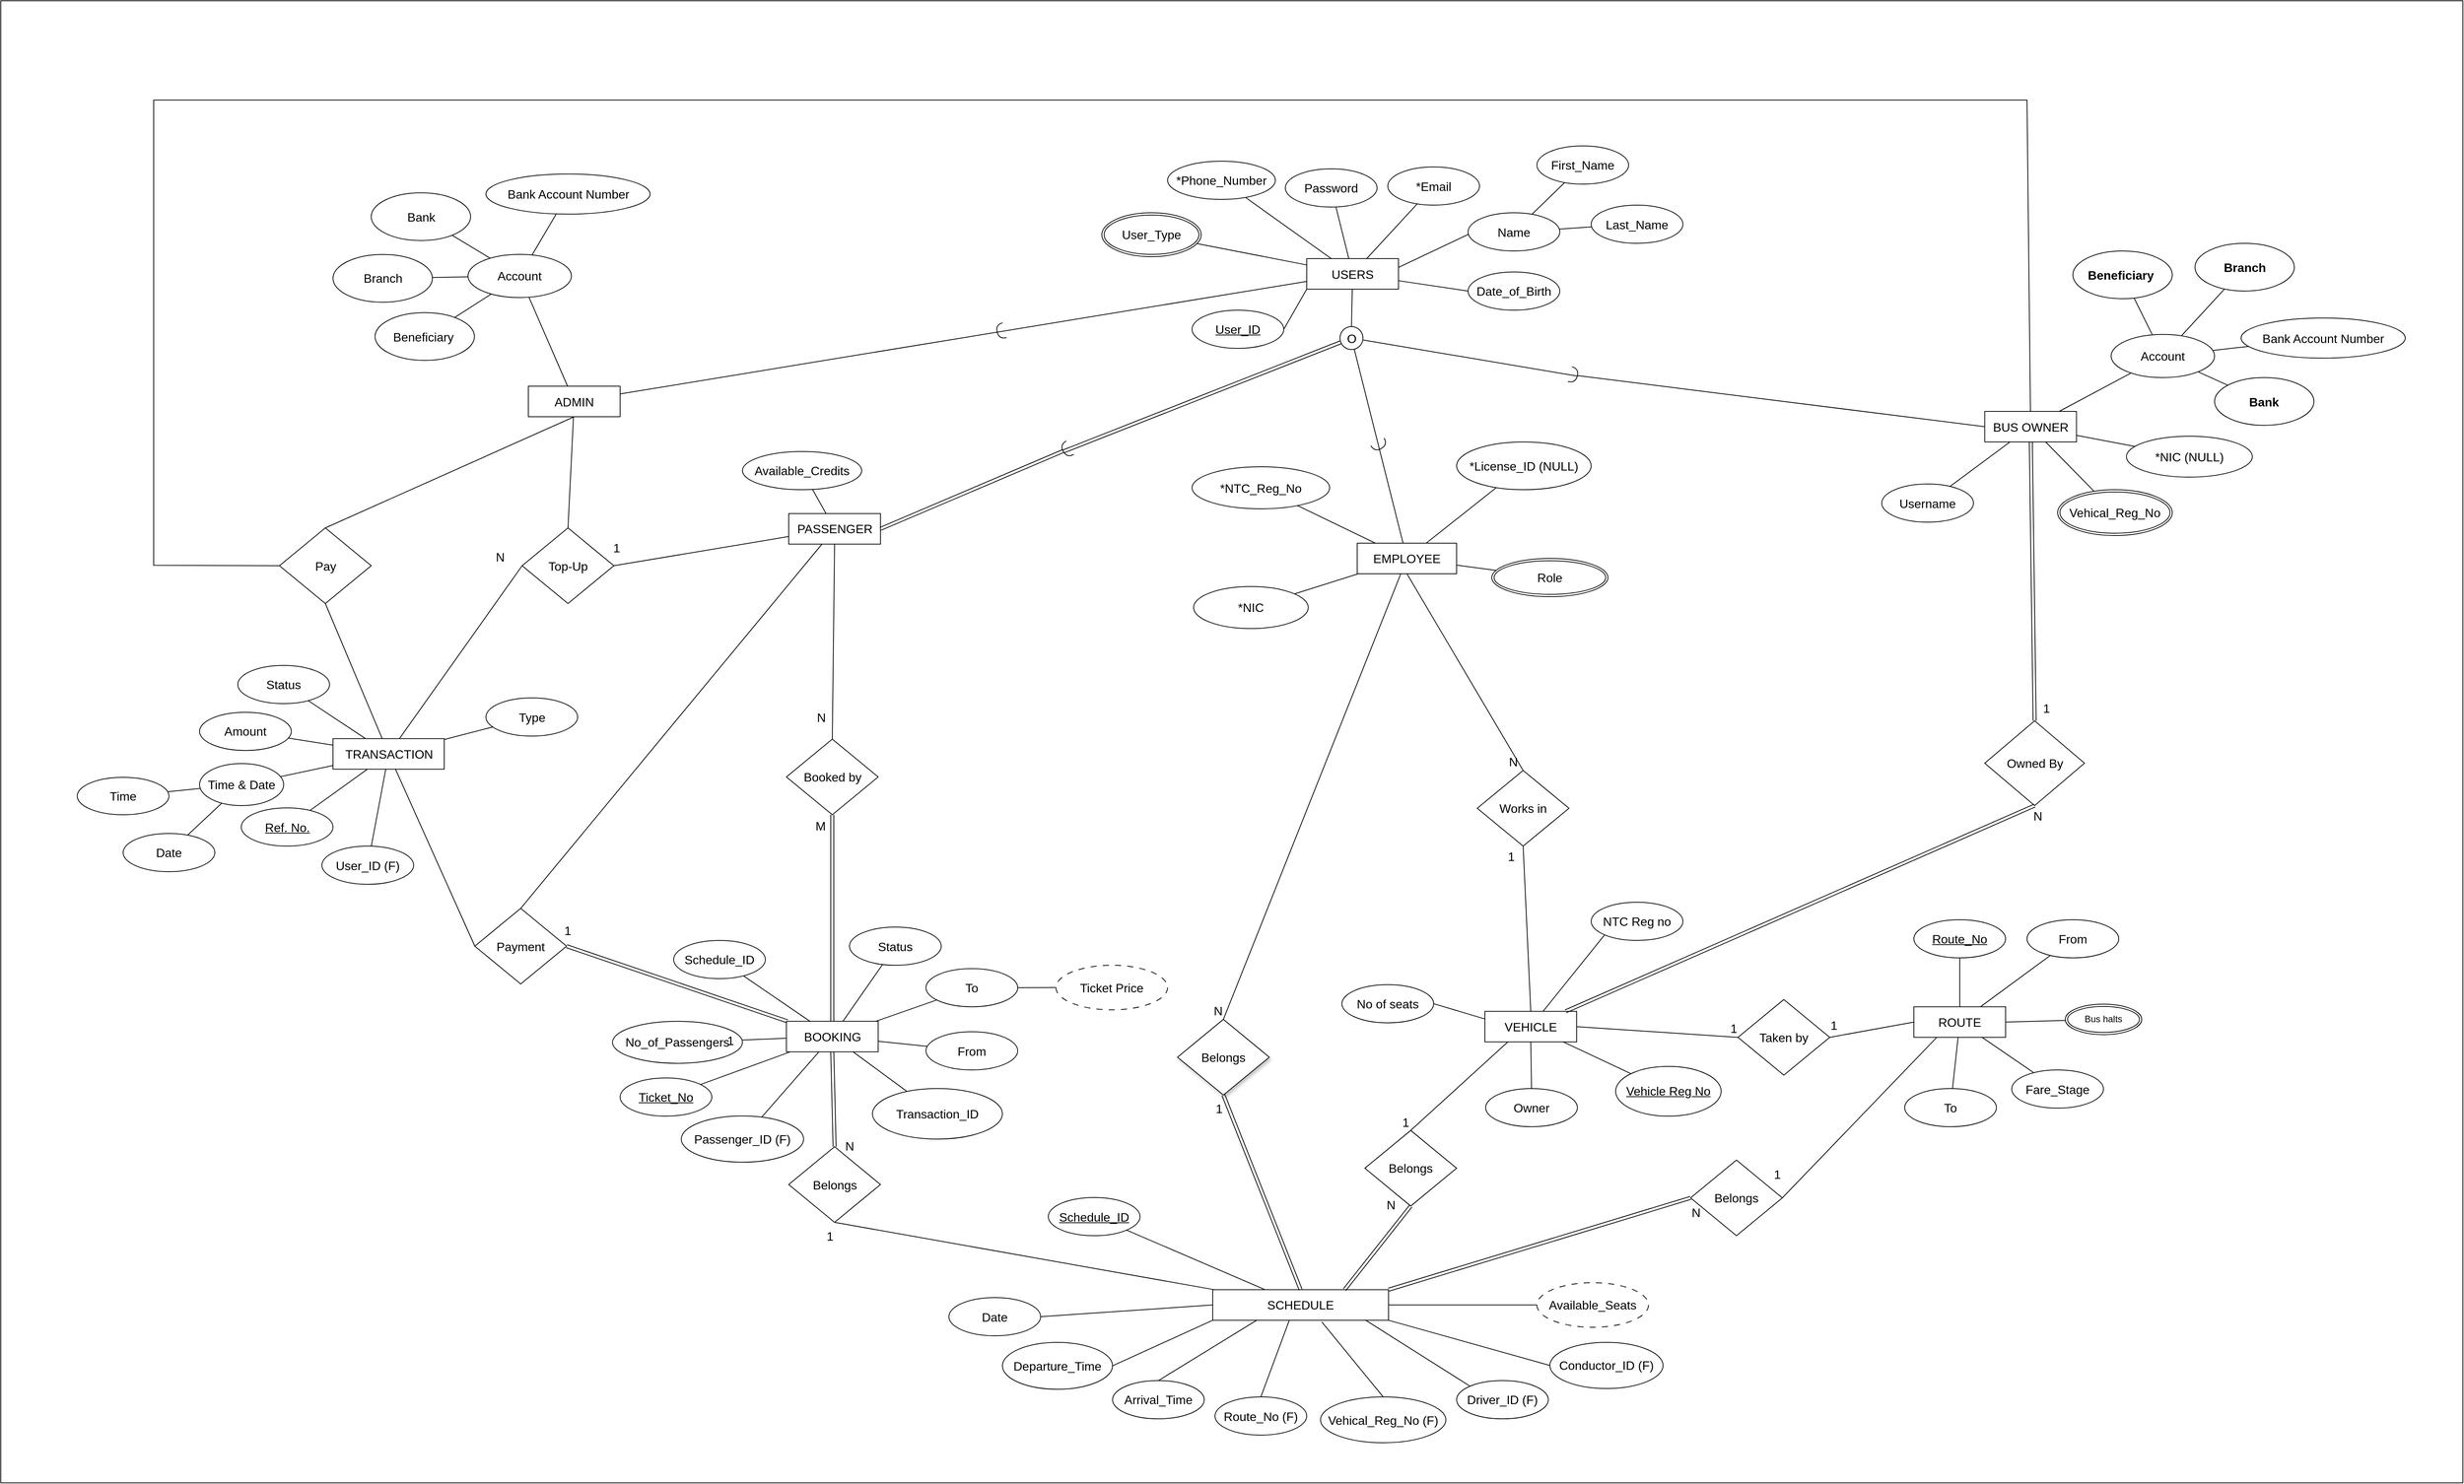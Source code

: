 <mxfile version="24.4.0" type="google">
  <diagram name="Page-1" id="Z09VXrgG8U_vuG9RcVed">
    <mxGraphModel dx="11851" dy="10330" grid="1" gridSize="10" guides="1" tooltips="1" connect="1" arrows="1" fold="1" page="1" pageScale="1" pageWidth="4681" pageHeight="3300" math="0" shadow="0">
      <root>
        <mxCell id="0" />
        <mxCell id="1" parent="0" />
        <mxCell id="Lpcm2hX8-Bi3e6Y-f05t-5" value="BOOKING" style="rounded=0;whiteSpace=wrap;html=1;fontSize=16;shadow=0;" parent="1" vertex="1">
          <mxGeometry x="-2892.5" y="-4234.17" width="120" height="40" as="geometry" />
        </mxCell>
        <mxCell id="Lpcm2hX8-Bi3e6Y-f05t-6" value="VEHICLE" style="rounded=0;whiteSpace=wrap;html=1;fontSize=16;shadow=0;" parent="1" vertex="1">
          <mxGeometry x="-1979" y="-4247.17" width="120" height="40" as="geometry" />
        </mxCell>
        <mxCell id="g4j1WKEGXEMlScfUfIoM-2" value="Schedule_ID" style="ellipse;whiteSpace=wrap;html=1;fontSize=16;shadow=0;" parent="1" vertex="1">
          <mxGeometry x="-3040" y="-4340" width="120" height="50" as="geometry" />
        </mxCell>
        <mxCell id="g4j1WKEGXEMlScfUfIoM-3" value="&lt;div style=&quot;font-size: 16px;&quot;&gt;No_of_Passengers&lt;/div&gt;" style="ellipse;whiteSpace=wrap;html=1;fontSize=16;shadow=0;" parent="1" vertex="1">
          <mxGeometry x="-3120" y="-4234.17" width="170" height="55" as="geometry" />
        </mxCell>
        <mxCell id="D9Trz5-T97EwNO3eNBlS-7" value="Owner" style="ellipse;whiteSpace=wrap;html=1;fontSize=16;shadow=0;" parent="1" vertex="1">
          <mxGeometry x="-1978" y="-4146.17" width="120" height="50" as="geometry" />
        </mxCell>
        <mxCell id="D9Trz5-T97EwNO3eNBlS-8" value="NTC Reg no" style="ellipse;whiteSpace=wrap;html=1;fontSize=16;shadow=0;" parent="1" vertex="1">
          <mxGeometry x="-1840" y="-4390" width="120" height="50" as="geometry" />
        </mxCell>
        <mxCell id="g4j1WKEGXEMlScfUfIoM-11" value="Ticket_No" style="ellipse;whiteSpace=wrap;html=1;align=center;fontStyle=4;fontSize=16;shadow=0;" parent="1" vertex="1">
          <mxGeometry x="-3110" y="-4160" width="120" height="50" as="geometry" />
        </mxCell>
        <mxCell id="g4j1WKEGXEMlScfUfIoM-20" value="" style="endArrow=none;html=1;rounded=0;fontSize=16;shadow=0;" parent="1" source="g4j1WKEGXEMlScfUfIoM-11" target="Lpcm2hX8-Bi3e6Y-f05t-5" edge="1">
          <mxGeometry relative="1" as="geometry">
            <mxPoint x="-2927.5" y="-4275.17" as="sourcePoint" />
            <mxPoint x="-2767.5" y="-4275.17" as="targetPoint" />
          </mxGeometry>
        </mxCell>
        <mxCell id="g4j1WKEGXEMlScfUfIoM-23" value="" style="endArrow=none;html=1;rounded=0;fontSize=16;shadow=0;" parent="1" source="g4j1WKEGXEMlScfUfIoM-3" target="Lpcm2hX8-Bi3e6Y-f05t-5" edge="1">
          <mxGeometry relative="1" as="geometry">
            <mxPoint x="-2747.5" y="-4315.17" as="sourcePoint" />
            <mxPoint x="-2753" y="-4203.17" as="targetPoint" />
            <Array as="points" />
          </mxGeometry>
        </mxCell>
        <mxCell id="g4j1WKEGXEMlScfUfIoM-31" value="" style="endArrow=none;html=1;rounded=0;fontSize=16;shadow=0;" parent="1" source="g4j1WKEGXEMlScfUfIoM-26" target="g4j1WKEGXEMlScfUfIoM-24" edge="1">
          <mxGeometry relative="1" as="geometry">
            <mxPoint x="-1277" y="-4372.92" as="sourcePoint" />
            <mxPoint x="-1237" y="-4282.92" as="targetPoint" />
            <Array as="points" />
          </mxGeometry>
        </mxCell>
        <mxCell id="g4j1WKEGXEMlScfUfIoM-32" value="" style="endArrow=none;html=1;rounded=0;fontSize=16;shadow=0;" parent="1" source="zxAbJX7jUapZkySxfnt0-14" target="g4j1WKEGXEMlScfUfIoM-24" edge="1">
          <mxGeometry relative="1" as="geometry">
            <mxPoint x="-1079.596" y="-4340.313" as="sourcePoint" />
            <mxPoint x="-1227" y="-4272.92" as="targetPoint" />
          </mxGeometry>
        </mxCell>
        <mxCell id="g4j1WKEGXEMlScfUfIoM-41" value="" style="endArrow=none;html=1;rounded=0;exitX=0.5;exitY=0;exitDx=0;exitDy=0;entryX=0.25;entryY=1;entryDx=0;entryDy=0;fontSize=16;shadow=0;" parent="1" source="g4j1WKEGXEMlScfUfIoM-36" target="g4j1WKEGXEMlScfUfIoM-33" edge="1">
          <mxGeometry relative="1" as="geometry">
            <mxPoint x="-2305" y="-4023.82" as="sourcePoint" />
            <mxPoint x="-2345" y="-3933.82" as="targetPoint" />
            <Array as="points" />
          </mxGeometry>
        </mxCell>
        <mxCell id="D9Trz5-T97EwNO3eNBlS-18" value="" style="endArrow=none;html=1;rounded=0;entryX=0;entryY=1;entryDx=0;entryDy=0;fontSize=16;shadow=0;" parent="1" source="Lpcm2hX8-Bi3e6Y-f05t-6" target="D9Trz5-T97EwNO3eNBlS-8" edge="1">
          <mxGeometry width="50" height="50" relative="1" as="geometry">
            <mxPoint x="-1607" y="-4306.42" as="sourcePoint" />
            <mxPoint x="-1557" y="-4356.42" as="targetPoint" />
          </mxGeometry>
        </mxCell>
        <mxCell id="g4j1WKEGXEMlScfUfIoM-34" value="Date" style="ellipse;whiteSpace=wrap;html=1;fontSize=16;shadow=0;" parent="1" vertex="1">
          <mxGeometry x="-2680" y="-3872.5" width="120" height="50" as="geometry" />
        </mxCell>
        <mxCell id="g4j1WKEGXEMlScfUfIoM-29" value="" style="endArrow=none;html=1;rounded=0;fontSize=16;shadow=0;" parent="1" source="g4j1WKEGXEMlScfUfIoM-28" target="g4j1WKEGXEMlScfUfIoM-24" edge="1">
          <mxGeometry relative="1" as="geometry">
            <mxPoint x="-1367" y="-4322.92" as="sourcePoint" />
            <mxPoint x="-1207" y="-4322.92" as="targetPoint" />
          </mxGeometry>
        </mxCell>
        <mxCell id="g4j1WKEGXEMlScfUfIoM-45" value="" style="endArrow=none;html=1;rounded=0;exitX=0.5;exitY=0;exitDx=0;exitDy=0;entryX=0.62;entryY=1.051;entryDx=0;entryDy=0;entryPerimeter=0;fontSize=16;shadow=0;" parent="1" source="g4j1WKEGXEMlScfUfIoM-46" target="g4j1WKEGXEMlScfUfIoM-33" edge="1">
          <mxGeometry relative="1" as="geometry">
            <mxPoint x="-2165" y="-3983.82" as="sourcePoint" />
            <mxPoint x="-2210" y="-3872.82" as="targetPoint" />
            <Array as="points" />
          </mxGeometry>
        </mxCell>
        <mxCell id="g4j1WKEGXEMlScfUfIoM-43" value="" style="endArrow=none;html=1;rounded=0;exitX=0.5;exitY=0;exitDx=0;exitDy=0;entryX=0.5;entryY=0;entryDx=0;entryDy=0;fontSize=16;shadow=0;" parent="1" source="g4j1WKEGXEMlScfUfIoM-42" target="g4j1WKEGXEMlScfUfIoM-33" edge="1">
          <mxGeometry relative="1" as="geometry">
            <mxPoint x="-2175" y="-4100.82" as="sourcePoint" />
            <mxPoint x="-2145" y="-3959.82" as="targetPoint" />
            <Array as="points" />
          </mxGeometry>
        </mxCell>
        <mxCell id="g4j1WKEGXEMlScfUfIoM-46" value="Vehical_Reg_No (F)" style="ellipse;whiteSpace=wrap;html=1;fontSize=16;shadow=0;" parent="1" vertex="1">
          <mxGeometry x="-2194" y="-3742.5" width="164" height="60" as="geometry" />
        </mxCell>
        <mxCell id="g4j1WKEGXEMlScfUfIoM-42" value="Route_No (F)" style="ellipse;whiteSpace=wrap;html=1;fontSize=16;shadow=0;" parent="1" vertex="1">
          <mxGeometry x="-2332" y="-3742.5" width="120" height="50" as="geometry" />
        </mxCell>
        <mxCell id="g4j1WKEGXEMlScfUfIoM-47" value="" style="endArrow=none;html=1;rounded=0;exitX=0;exitY=0;exitDx=0;exitDy=0;entryX=0.86;entryY=0.963;entryDx=0;entryDy=0;entryPerimeter=0;fontSize=16;shadow=0;" parent="1" source="g4j1WKEGXEMlScfUfIoM-48" target="g4j1WKEGXEMlScfUfIoM-33" edge="1">
          <mxGeometry relative="1" as="geometry">
            <mxPoint x="-2155" y="-3973.82" as="sourcePoint" />
            <mxPoint x="-2116" y="-3820.82" as="targetPoint" />
            <Array as="points" />
          </mxGeometry>
        </mxCell>
        <mxCell id="g4j1WKEGXEMlScfUfIoM-48" value="Driver_ID (F)" style="ellipse;whiteSpace=wrap;html=1;fontSize=16;shadow=0;" parent="1" vertex="1">
          <mxGeometry x="-2016" y="-3763.82" width="120" height="50" as="geometry" />
        </mxCell>
        <mxCell id="g4j1WKEGXEMlScfUfIoM-49" value="" style="endArrow=none;html=1;rounded=0;exitX=0;exitY=0.5;exitDx=0;exitDy=0;entryX=1;entryY=1;entryDx=0;entryDy=0;fontSize=16;shadow=0;" parent="1" source="g4j1WKEGXEMlScfUfIoM-50" target="g4j1WKEGXEMlScfUfIoM-33" edge="1">
          <mxGeometry relative="1" as="geometry">
            <mxPoint x="-1826" y="-3862.82" as="sourcePoint" />
            <mxPoint x="-1990" y="-3772.82" as="targetPoint" />
            <Array as="points" />
          </mxGeometry>
        </mxCell>
        <mxCell id="g4j1WKEGXEMlScfUfIoM-50" value="Conductor_ID (F)" style="ellipse;whiteSpace=wrap;html=1;fontSize=16;shadow=0;" parent="1" vertex="1">
          <mxGeometry x="-1894" y="-3813.82" width="148" height="60.32" as="geometry" />
        </mxCell>
        <mxCell id="g4j1WKEGXEMlScfUfIoM-26" value="To" style="ellipse;whiteSpace=wrap;html=1;fontSize=16;shadow=0;" parent="1" vertex="1">
          <mxGeometry x="-1430" y="-4146.17" width="120" height="50" as="geometry" />
        </mxCell>
        <mxCell id="g4j1WKEGXEMlScfUfIoM-25" value="From" style="ellipse;whiteSpace=wrap;html=1;fontSize=16;shadow=0;" parent="1" vertex="1">
          <mxGeometry x="-1270" y="-4367.17" width="120" height="50" as="geometry" />
        </mxCell>
        <mxCell id="oJ5dwSXZvKnoDjy4rw64-4" value="&lt;font style=&quot;font-size: 16px;&quot;&gt;*NTC_Reg_No&lt;/font&gt;" style="ellipse;whiteSpace=wrap;html=1;fontSize=16;shadow=0;" parent="1" vertex="1">
          <mxGeometry x="-2362" y="-4960" width="180" height="55" as="geometry" />
        </mxCell>
        <mxCell id="g4j1WKEGXEMlScfUfIoM-33" value="SCHEDULE" style="rounded=0;whiteSpace=wrap;html=1;fontSize=16;shadow=0;" parent="1" vertex="1">
          <mxGeometry x="-2335" y="-3882.82" width="230" height="40" as="geometry" />
        </mxCell>
        <mxCell id="g4j1WKEGXEMlScfUfIoM-35" value="Departure_Time" style="ellipse;whiteSpace=wrap;html=1;fontSize=16;shadow=0;" parent="1" vertex="1">
          <mxGeometry x="-2610" y="-3813.82" width="144" height="61.32" as="geometry" />
        </mxCell>
        <mxCell id="g4j1WKEGXEMlScfUfIoM-36" value="Arrival_Time" style="ellipse;whiteSpace=wrap;html=1;fontSize=16;shadow=0;" parent="1" vertex="1">
          <mxGeometry x="-2466" y="-3763.82" width="120" height="50" as="geometry" />
        </mxCell>
        <mxCell id="g4j1WKEGXEMlScfUfIoM-37" value="Schedule_ID" style="ellipse;whiteSpace=wrap;html=1;align=center;fontStyle=4;fontSize=16;shadow=0;" parent="1" vertex="1">
          <mxGeometry x="-2550" y="-4003.5" width="120" height="50" as="geometry" />
        </mxCell>
        <mxCell id="D9Trz5-T97EwNO3eNBlS-17" value="" style="endArrow=none;html=1;rounded=0;entryX=0.5;entryY=0;entryDx=0;entryDy=0;exitX=0.5;exitY=1;exitDx=0;exitDy=0;fontSize=16;shadow=0;" parent="1" source="Lpcm2hX8-Bi3e6Y-f05t-6" target="D9Trz5-T97EwNO3eNBlS-7" edge="1">
          <mxGeometry width="50" height="50" relative="1" as="geometry">
            <mxPoint x="-2027" y="-4248.17" as="sourcePoint" />
            <mxPoint x="-2027" y="-4341.17" as="targetPoint" />
          </mxGeometry>
        </mxCell>
        <mxCell id="oJ5dwSXZvKnoDjy4rw64-7" value="" style="endArrow=none;html=1;rounded=0;fontSize=16;shadow=0;" parent="1" source="oJ5dwSXZvKnoDjy4rw64-4" target="jeDREkuSJJcBFd6zUcUg-6" edge="1">
          <mxGeometry width="50" height="50" relative="1" as="geometry">
            <mxPoint x="-1646.5" y="-4845.88" as="sourcePoint" />
            <mxPoint x="-1837.211" y="-4794.75" as="targetPoint" />
          </mxGeometry>
        </mxCell>
        <mxCell id="g4j1WKEGXEMlScfUfIoM-51" value="" style="endArrow=none;html=1;rounded=0;entryX=1;entryY=0.5;entryDx=0;entryDy=0;exitX=0;exitY=0.5;exitDx=0;exitDy=0;fontSize=16;shadow=0;" parent="1" source="g4j1WKEGXEMlScfUfIoM-52" target="g4j1WKEGXEMlScfUfIoM-33" edge="1">
          <mxGeometry relative="1" as="geometry">
            <mxPoint x="-1827.9" y="-3881.342" as="sourcePoint" />
            <mxPoint x="-2105" y="-3842.82" as="targetPoint" />
            <Array as="points" />
          </mxGeometry>
        </mxCell>
        <mxCell id="g4j1WKEGXEMlScfUfIoM-52" value="Available_Seats" style="ellipse;whiteSpace=wrap;html=1;fontSize=16;shadow=0;dashed=1;dashPattern=8 8;" parent="1" vertex="1">
          <mxGeometry x="-1911" y="-3891.98" width="146" height="58.32" as="geometry" />
        </mxCell>
        <mxCell id="g4j1WKEGXEMlScfUfIoM-38" value="" style="endArrow=none;html=1;rounded=0;exitX=1;exitY=1;exitDx=0;exitDy=0;fontSize=16;shadow=0;" parent="1" source="g4j1WKEGXEMlScfUfIoM-37" target="g4j1WKEGXEMlScfUfIoM-33" edge="1">
          <mxGeometry relative="1" as="geometry">
            <mxPoint x="-2485" y="-3983.82" as="sourcePoint" />
            <mxPoint x="-2325" y="-3983.82" as="targetPoint" />
          </mxGeometry>
        </mxCell>
        <mxCell id="g4j1WKEGXEMlScfUfIoM-39" value="" style="endArrow=none;html=1;rounded=0;exitX=1;exitY=0.5;exitDx=0;exitDy=0;entryX=0;entryY=0.5;entryDx=0;entryDy=0;fontSize=16;shadow=0;" parent="1" source="g4j1WKEGXEMlScfUfIoM-34" target="g4j1WKEGXEMlScfUfIoM-33" edge="1">
          <mxGeometry relative="1" as="geometry">
            <mxPoint x="-2572" y="-3970.82" as="sourcePoint" />
            <mxPoint x="-2435" y="-3913.82" as="targetPoint" />
            <Array as="points" />
          </mxGeometry>
        </mxCell>
        <mxCell id="g4j1WKEGXEMlScfUfIoM-28" value="Route_No" style="ellipse;whiteSpace=wrap;html=1;align=center;fontStyle=4;fontSize=16;shadow=0;" parent="1" vertex="1">
          <mxGeometry x="-1418" y="-4367.17" width="120" height="50" as="geometry" />
        </mxCell>
        <mxCell id="g4j1WKEGXEMlScfUfIoM-40" value="" style="endArrow=none;html=1;rounded=0;exitX=1;exitY=0.5;exitDx=0;exitDy=0;entryX=0;entryY=1;entryDx=0;entryDy=0;fontSize=16;shadow=0;" parent="1" source="g4j1WKEGXEMlScfUfIoM-35" target="g4j1WKEGXEMlScfUfIoM-33" edge="1">
          <mxGeometry relative="1" as="geometry">
            <mxPoint x="-2395" y="-4033.82" as="sourcePoint" />
            <mxPoint x="-2355" y="-3943.82" as="targetPoint" />
            <Array as="points" />
          </mxGeometry>
        </mxCell>
        <mxCell id="D9Trz5-T97EwNO3eNBlS-19" value="" style="endArrow=none;html=1;rounded=0;entryX=1;entryY=0.5;entryDx=0;entryDy=0;exitX=0;exitY=0.25;exitDx=0;exitDy=0;fontSize=16;shadow=0;" parent="1" source="Lpcm2hX8-Bi3e6Y-f05t-6" target="kJq4WHonTFXw_2QPwqAH-11" edge="1">
          <mxGeometry width="50" height="50" relative="1" as="geometry">
            <mxPoint x="-1607" y="-4328.42" as="sourcePoint" />
            <mxPoint x="-1865.101" y="-4280.778" as="targetPoint" />
          </mxGeometry>
        </mxCell>
        <mxCell id="g4j1WKEGXEMlScfUfIoM-24" value="ROUTE" style="rounded=0;whiteSpace=wrap;html=1;fontSize=16;shadow=0;" parent="1" vertex="1">
          <mxGeometry x="-1418" y="-4253.17" width="120" height="40" as="geometry" />
        </mxCell>
        <mxCell id="g4j1WKEGXEMlScfUfIoM-30" value="" style="endArrow=none;html=1;rounded=0;fontSize=16;shadow=0;" parent="1" source="g4j1WKEGXEMlScfUfIoM-25" target="g4j1WKEGXEMlScfUfIoM-24" edge="1">
          <mxGeometry relative="1" as="geometry">
            <mxPoint x="-1270" y="-4296.17" as="sourcePoint" />
            <mxPoint x="-1317" y="-4252.92" as="targetPoint" />
            <Array as="points" />
          </mxGeometry>
        </mxCell>
        <mxCell id="g4j1WKEGXEMlScfUfIoM-22" value="" style="endArrow=none;html=1;rounded=0;fontSize=16;shadow=0;" parent="1" source="g4j1WKEGXEMlScfUfIoM-2" target="Lpcm2hX8-Bi3e6Y-f05t-5" edge="1">
          <mxGeometry relative="1" as="geometry">
            <mxPoint x="-2837.5" y="-4325.17" as="sourcePoint" />
            <mxPoint x="-2797.5" y="-4235.17" as="targetPoint" />
            <Array as="points" />
          </mxGeometry>
        </mxCell>
        <mxCell id="Lpcm2hX8-Bi3e6Y-f05t-34" value="" style="endArrow=none;html=1;rounded=0;fontSize=16;shadow=0;" parent="1" source="Lpcm2hX8-Bi3e6Y-f05t-37" target="Lpcm2hX8-Bi3e6Y-f05t-41" edge="1">
          <mxGeometry relative="1" as="geometry">
            <mxPoint x="-2819.5" y="-5003.75" as="sourcePoint" />
            <mxPoint x="-2779.5" y="-4913.75" as="targetPoint" />
            <Array as="points" />
          </mxGeometry>
        </mxCell>
        <mxCell id="oJ5dwSXZvKnoDjy4rw64-17" value="" style="endArrow=none;html=1;rounded=0;fontSize=16;shadow=0;" parent="1" source="jeDREkuSJJcBFd6zUcUg-6" target="oJ5dwSXZvKnoDjy4rw64-14" edge="1">
          <mxGeometry width="50" height="50" relative="1" as="geometry">
            <mxPoint x="-2381" y="-4804.63" as="sourcePoint" />
            <mxPoint x="-2310.289" y="-4783.63" as="targetPoint" />
          </mxGeometry>
        </mxCell>
        <mxCell id="Lpcm2hX8-Bi3e6Y-f05t-37" value="Available_Credits" style="ellipse;whiteSpace=wrap;html=1;fontSize=16;shadow=0;" parent="1" vertex="1">
          <mxGeometry x="-2950" y="-4980" width="156" height="50" as="geometry" />
        </mxCell>
        <mxCell id="Lpcm2hX8-Bi3e6Y-f05t-41" value="PASSENGER" style="rounded=0;whiteSpace=wrap;html=1;fontSize=16;shadow=0;" parent="1" vertex="1">
          <mxGeometry x="-2889.5" y="-4898.75" width="120" height="40" as="geometry" />
        </mxCell>
        <mxCell id="oJ5dwSXZvKnoDjy4rw64-14" value="&lt;font style=&quot;font-size: 16px;&quot;&gt;*License_ID (NULL)&lt;/font&gt;" style="ellipse;whiteSpace=wrap;html=1;fontSize=16;shadow=0;" parent="1" vertex="1">
          <mxGeometry x="-2016" y="-4992.5" width="176" height="62.5" as="geometry" />
        </mxCell>
        <mxCell id="zxAbJX7jUapZkySxfnt0-10" value="Booked by" style="rhombus;whiteSpace=wrap;html=1;fontSize=16;shadow=0;" parent="1" vertex="1">
          <mxGeometry x="-2892.5" y="-4603.5" width="120" height="99" as="geometry" />
        </mxCell>
        <mxCell id="zxAbJX7jUapZkySxfnt0-12" value="Works in" style="rhombus;whiteSpace=wrap;html=1;fontSize=16;shadow=0;" parent="1" vertex="1">
          <mxGeometry x="-1989" y="-4562.5" width="120" height="99" as="geometry" />
        </mxCell>
        <mxCell id="zxAbJX7jUapZkySxfnt0-13" value="Taken by" style="rhombus;whiteSpace=wrap;html=1;fontSize=16;shadow=0;" parent="1" vertex="1">
          <mxGeometry x="-1648" y="-4262.67" width="120" height="99" as="geometry" />
        </mxCell>
        <mxCell id="zxAbJX7jUapZkySxfnt0-14" value="Fare_Stage" style="ellipse;whiteSpace=wrap;html=1;align=center;fontSize=16;shadow=0;" parent="1" vertex="1">
          <mxGeometry x="-1290" y="-4170.5" width="120" height="50" as="geometry" />
        </mxCell>
        <mxCell id="Lpcm2hX8-Bi3e6Y-f05t-7" value="Last_Name" style="ellipse;whiteSpace=wrap;html=1;movable=1;resizable=1;rotatable=1;deletable=1;editable=1;locked=0;connectable=1;fontSize=16;shadow=0;" parent="1" vertex="1">
          <mxGeometry x="-1840" y="-5302.5" width="120" height="50" as="geometry" />
        </mxCell>
        <mxCell id="Lpcm2hX8-Bi3e6Y-f05t-10" value="Date_of_Birth" style="ellipse;whiteSpace=wrap;html=1;movable=1;resizable=1;rotatable=1;deletable=1;editable=1;locked=0;connectable=1;fontSize=16;shadow=0;" parent="1" vertex="1">
          <mxGeometry x="-2001" y="-5215" width="120" height="50" as="geometry" />
        </mxCell>
        <mxCell id="Lpcm2hX8-Bi3e6Y-f05t-22" value="" style="endArrow=none;html=1;rounded=0;exitX=1;exitY=0.5;exitDx=0;exitDy=0;entryX=0;entryY=1;entryDx=0;entryDy=0;movable=1;resizable=1;rotatable=1;deletable=1;editable=1;locked=0;connectable=1;fontSize=16;shadow=0;" parent="1" source="Lpcm2hX8-Bi3e6Y-f05t-21" target="Lpcm2hX8-Bi3e6Y-f05t-17" edge="1">
          <mxGeometry relative="1" as="geometry">
            <mxPoint x="-2252" y="-5152.5" as="sourcePoint" />
            <mxPoint x="-2092" y="-5152.5" as="targetPoint" />
          </mxGeometry>
        </mxCell>
        <mxCell id="Lpcm2hX8-Bi3e6Y-f05t-25" value="" style="endArrow=none;html=1;rounded=0;exitX=0.5;exitY=0;exitDx=0;exitDy=0;movable=1;resizable=1;rotatable=1;deletable=1;editable=1;locked=0;connectable=1;entryX=0.5;entryY=1;entryDx=0;entryDy=0;fontSize=16;shadow=0;" parent="1" source="Lpcm2hX8-Bi3e6Y-f05t-20" target="Lpcm2hX8-Bi3e6Y-f05t-17" edge="1">
          <mxGeometry relative="1" as="geometry">
            <mxPoint x="-2072" y="-5112.5" as="sourcePoint" />
            <mxPoint x="-2152" y="-5182.5" as="targetPoint" />
            <Array as="points" />
          </mxGeometry>
        </mxCell>
        <mxCell id="Lpcm2hX8-Bi3e6Y-f05t-18" value="*Email" style="ellipse;whiteSpace=wrap;html=1;movable=1;resizable=1;rotatable=1;deletable=1;editable=1;locked=0;connectable=1;fontSize=16;shadow=0;" parent="1" vertex="1">
          <mxGeometry x="-2106" y="-5352.5" width="120" height="50" as="geometry" />
        </mxCell>
        <mxCell id="Lpcm2hX8-Bi3e6Y-f05t-17" value="USERS" style="rounded=0;whiteSpace=wrap;html=1;movable=1;resizable=1;rotatable=1;deletable=1;editable=1;locked=0;connectable=1;fontSize=16;shadow=0;" parent="1" vertex="1">
          <mxGeometry x="-2212" y="-5232.5" width="120" height="40" as="geometry" />
        </mxCell>
        <mxCell id="Lpcm2hX8-Bi3e6Y-f05t-28" value="" style="endArrow=none;html=1;rounded=0;exitX=0;exitY=0.5;exitDx=0;exitDy=0;movable=1;resizable=1;rotatable=1;deletable=1;editable=1;locked=0;connectable=1;fontSize=16;shadow=0;" parent="1" source="Lpcm2hX8-Bi3e6Y-f05t-10" target="Lpcm2hX8-Bi3e6Y-f05t-17" edge="1">
          <mxGeometry relative="1" as="geometry">
            <mxPoint x="-1932" y="-5127.5" as="sourcePoint" />
            <mxPoint x="-2087" y="-5162.5" as="targetPoint" />
            <Array as="points" />
          </mxGeometry>
        </mxCell>
        <mxCell id="Lpcm2hX8-Bi3e6Y-f05t-21" value="User_ID" style="ellipse;whiteSpace=wrap;html=1;align=center;fontStyle=4;movable=1;resizable=1;rotatable=1;deletable=1;editable=1;locked=0;connectable=1;fontSize=16;shadow=0;" parent="1" vertex="1">
          <mxGeometry x="-2362" y="-5165" width="120" height="50" as="geometry" />
        </mxCell>
        <mxCell id="Lpcm2hX8-Bi3e6Y-f05t-23" value="" style="endArrow=none;html=1;rounded=0;movable=1;resizable=1;rotatable=1;deletable=1;editable=1;locked=0;connectable=1;fontSize=16;shadow=0;" parent="1" source="Lpcm2hX8-Bi3e6Y-f05t-18" target="Lpcm2hX8-Bi3e6Y-f05t-17" edge="1">
          <mxGeometry relative="1" as="geometry">
            <mxPoint x="-2339" y="-5165.5" as="sourcePoint" />
            <mxPoint x="-2202" y="-5222.5" as="targetPoint" />
            <Array as="points" />
          </mxGeometry>
        </mxCell>
        <mxCell id="Lpcm2hX8-Bi3e6Y-f05t-20" value="Name" style="ellipse;whiteSpace=wrap;html=1;movable=1;resizable=1;rotatable=1;deletable=1;editable=1;locked=0;connectable=1;fontSize=16;shadow=0;" parent="1" vertex="1">
          <mxGeometry x="-2001" y="-5292.5" width="120" height="50" as="geometry" />
        </mxCell>
        <mxCell id="Lpcm2hX8-Bi3e6Y-f05t-26" value="" style="endArrow=none;html=1;rounded=0;movable=1;resizable=1;rotatable=1;deletable=1;editable=1;locked=0;connectable=1;fontSize=16;shadow=0;" parent="1" source="Lpcm2hX8-Bi3e6Y-f05t-7" target="Lpcm2hX8-Bi3e6Y-f05t-20" edge="1">
          <mxGeometry relative="1" as="geometry">
            <mxPoint x="-2102" y="-5086.5" as="sourcePoint" />
            <mxPoint x="-2082" y="-5202.5" as="targetPoint" />
            <Array as="points" />
          </mxGeometry>
        </mxCell>
        <mxCell id="Lpcm2hX8-Bi3e6Y-f05t-27" value="" style="endArrow=none;html=1;rounded=0;movable=1;resizable=1;rotatable=1;deletable=1;editable=1;locked=0;connectable=1;fontSize=16;shadow=0;" parent="1" source="OWGKT9oohetTBbXcena5-35" target="Lpcm2hX8-Bi3e6Y-f05t-17" edge="1">
          <mxGeometry relative="1" as="geometry">
            <mxPoint x="-2332.376" y="-5225.743" as="sourcePoint" />
            <mxPoint x="-2082" y="-5212.5" as="targetPoint" />
            <Array as="points" />
          </mxGeometry>
        </mxCell>
        <mxCell id="Lpcm2hX8-Bi3e6Y-f05t-47" style="edgeStyle=orthogonalEdgeStyle;rounded=0;orthogonalLoop=1;jettySize=auto;html=1;exitX=0.5;exitY=1;exitDx=0;exitDy=0;fontSize=16;shadow=0;" parent="1" edge="1">
          <mxGeometry relative="1" as="geometry">
            <mxPoint x="-2391.5" y="-5205" as="sourcePoint" />
            <mxPoint x="-2391.5" y="-5205" as="targetPoint" />
          </mxGeometry>
        </mxCell>
        <mxCell id="oJ5dwSXZvKnoDjy4rw64-24" value="&lt;font style=&quot;font-size: 16px;&quot;&gt;O&lt;/font&gt;" style="ellipse;whiteSpace=wrap;html=1;aspect=fixed;fontSize=16;shadow=0;" parent="1" vertex="1">
          <mxGeometry x="-2168.5" y="-5143.5" width="30" height="30" as="geometry" />
        </mxCell>
        <mxCell id="oJ5dwSXZvKnoDjy4rw64-25" value="" style="endArrow=none;html=1;rounded=0;entryX=0.5;entryY=0;entryDx=0;entryDy=0;fontSize=16;shadow=0;" parent="1" source="Lpcm2hX8-Bi3e6Y-f05t-17" target="oJ5dwSXZvKnoDjy4rw64-24" edge="1">
          <mxGeometry width="50" height="50" relative="1" as="geometry">
            <mxPoint x="-2728.5" y="-3892.211" as="sourcePoint" />
            <mxPoint x="-2158.5" y="-5153.5" as="targetPoint" />
          </mxGeometry>
        </mxCell>
        <mxCell id="oJ5dwSXZvKnoDjy4rw64-32" value="" style="endArrow=none;html=1;rounded=0;entryX=1;entryY=0.5;entryDx=0;entryDy=0;fontSize=16;shadow=0;shape=link;" parent="1" source="oJ5dwSXZvKnoDjy4rw64-39" target="Lpcm2hX8-Bi3e6Y-f05t-41" edge="1">
          <mxGeometry width="50" height="50" relative="1" as="geometry">
            <mxPoint x="-2626.711" y="-3756.5" as="sourcePoint" />
            <mxPoint x="-2626.711" y="-3806.5" as="targetPoint" />
          </mxGeometry>
        </mxCell>
        <mxCell id="oJ5dwSXZvKnoDjy4rw64-33" value="" style="endArrow=none;html=1;rounded=0;fontSize=16;shadow=0;" parent="1" source="oJ5dwSXZvKnoDjy4rw64-24" target="jeDREkuSJJcBFd6zUcUg-6" edge="1">
          <mxGeometry width="50" height="50" relative="1" as="geometry">
            <mxPoint x="-2541" y="-3842.211" as="sourcePoint" />
            <mxPoint x="-1950" y="-4700" as="targetPoint" />
          </mxGeometry>
        </mxCell>
        <mxCell id="jeDREkuSJJcBFd6zUcUg-6" value="EMPLOYEE" style="whiteSpace=wrap;html=1;align=center;fontSize=16;shadow=0;" parent="1" vertex="1">
          <mxGeometry x="-2146" y="-4860" width="130" height="40" as="geometry" />
        </mxCell>
        <mxCell id="jeDREkuSJJcBFd6zUcUg-11" value="" style="endArrow=none;html=1;rounded=0;entryX=0.5;entryY=0;entryDx=0;entryDy=0;exitX=0.5;exitY=1;exitDx=0;exitDy=0;fontSize=16;shadow=0;" parent="1" source="jeDREkuSJJcBFd6zUcUg-6" target="zxAbJX7jUapZkySxfnt0-12" edge="1">
          <mxGeometry relative="1" as="geometry">
            <mxPoint x="-1891" y="-4645.5" as="sourcePoint" />
            <mxPoint x="-1916" y="-4635.5" as="targetPoint" />
          </mxGeometry>
        </mxCell>
        <mxCell id="jeDREkuSJJcBFd6zUcUg-12" value="N" style="resizable=0;html=1;whiteSpace=wrap;align=right;verticalAlign=bottom;fontSize=16;shadow=0;" parent="jeDREkuSJJcBFd6zUcUg-11" connectable="0" vertex="1">
          <mxGeometry x="1" relative="1" as="geometry">
            <mxPoint x="-5" as="offset" />
          </mxGeometry>
        </mxCell>
        <mxCell id="jeDREkuSJJcBFd6zUcUg-13" value="" style="endArrow=none;html=1;rounded=0;exitX=0.5;exitY=0;exitDx=0;exitDy=0;entryX=0.5;entryY=1;entryDx=0;entryDy=0;fontSize=16;shadow=0;" parent="1" source="Lpcm2hX8-Bi3e6Y-f05t-6" target="zxAbJX7jUapZkySxfnt0-12" edge="1">
          <mxGeometry relative="1" as="geometry">
            <mxPoint x="-1712" y="-4251.42" as="sourcePoint" />
            <mxPoint x="-1674.5" y="-4238.42" as="targetPoint" />
          </mxGeometry>
        </mxCell>
        <mxCell id="jeDREkuSJJcBFd6zUcUg-14" value="&lt;font style=&quot;font-size: 16px;&quot;&gt;1&lt;/font&gt;" style="resizable=0;html=1;whiteSpace=wrap;align=right;verticalAlign=bottom;fontSize=16;shadow=0;" parent="jeDREkuSJJcBFd6zUcUg-13" connectable="0" vertex="1">
          <mxGeometry x="1" relative="1" as="geometry">
            <mxPoint x="-10" y="25" as="offset" />
          </mxGeometry>
        </mxCell>
        <mxCell id="kJq4WHonTFXw_2QPwqAH-7" value="" style="endArrow=none;html=1;rounded=0;fontSize=16;shadow=0;" parent="1" source="Lpcm2hX8-Bi3e6Y-f05t-6" target="D9Trz5-T97EwNO3eNBlS-6" edge="1">
          <mxGeometry width="50" height="50" relative="1" as="geometry">
            <mxPoint x="-1727" y="-4328.42" as="sourcePoint" />
            <mxPoint x="-1827" y="-4448.42" as="targetPoint" />
          </mxGeometry>
        </mxCell>
        <mxCell id="D9Trz5-T97EwNO3eNBlS-6" value="&lt;u style=&quot;font-size: 16px;&quot;&gt;Vehicle Reg No&lt;/u&gt;" style="ellipse;whiteSpace=wrap;html=1;fontSize=16;shadow=0;" parent="1" vertex="1">
          <mxGeometry x="-1808" y="-4175.17" width="138" height="65.17" as="geometry" />
        </mxCell>
        <mxCell id="kJq4WHonTFXw_2QPwqAH-11" value="No of seats" style="ellipse;whiteSpace=wrap;html=1;fontSize=16;shadow=0;" parent="1" vertex="1">
          <mxGeometry x="-2166" y="-4282.17" width="120" height="50" as="geometry" />
        </mxCell>
        <mxCell id="jeDREkuSJJcBFd6zUcUg-24" value="" style="shape=requiredInterface;html=1;verticalLabelPosition=bottom;sketch=0;rotation=60;fontSize=16;shadow=0;" parent="1" vertex="1">
          <mxGeometry x="-2122" y="-4998.25" width="10" height="20" as="geometry" />
        </mxCell>
        <mxCell id="jeDREkuSJJcBFd6zUcUg-26" value="" style="endArrow=none;html=1;rounded=0;entryX=0.5;entryY=1;entryDx=0;entryDy=0;exitX=0.5;exitY=0;exitDx=0;exitDy=0;fontSize=16;shadow=0;shape=link;" parent="1" source="Lpcm2hX8-Bi3e6Y-f05t-5" target="zxAbJX7jUapZkySxfnt0-10" edge="1">
          <mxGeometry relative="1" as="geometry">
            <mxPoint x="-2930" y="-4628.5" as="sourcePoint" />
            <mxPoint x="-2770" y="-4628.5" as="targetPoint" />
          </mxGeometry>
        </mxCell>
        <mxCell id="jeDREkuSJJcBFd6zUcUg-27" value="M" style="resizable=0;html=1;whiteSpace=wrap;align=right;verticalAlign=bottom;fontSize=16;shadow=0;" parent="jeDREkuSJJcBFd6zUcUg-26" connectable="0" vertex="1">
          <mxGeometry x="1" relative="1" as="geometry">
            <mxPoint x="-7" y="26" as="offset" />
          </mxGeometry>
        </mxCell>
        <mxCell id="jeDREkuSJJcBFd6zUcUg-28" value="" style="endArrow=none;html=1;rounded=0;entryX=0.5;entryY=1;entryDx=0;entryDy=0;exitX=0.5;exitY=0;exitDx=0;exitDy=0;fontSize=16;shadow=0;" parent="1" source="zxAbJX7jUapZkySxfnt0-10" target="Lpcm2hX8-Bi3e6Y-f05t-41" edge="1">
          <mxGeometry relative="1" as="geometry">
            <mxPoint x="-2930" y="-4778.5" as="sourcePoint" />
            <mxPoint x="-2770" y="-4778.5" as="targetPoint" />
          </mxGeometry>
        </mxCell>
        <mxCell id="jeDREkuSJJcBFd6zUcUg-29" value="N" style="resizable=0;html=1;whiteSpace=wrap;align=right;verticalAlign=bottom;fontSize=16;shadow=0;" parent="jeDREkuSJJcBFd6zUcUg-28" connectable="0" vertex="1">
          <mxGeometry x="1" relative="1" as="geometry">
            <mxPoint x="-10" y="238" as="offset" />
          </mxGeometry>
        </mxCell>
        <mxCell id="jeDREkuSJJcBFd6zUcUg-32" value="" style="endArrow=none;html=1;rounded=0;exitX=1;exitY=0.5;exitDx=0;exitDy=0;entryX=0;entryY=0.5;entryDx=0;entryDy=0;fontSize=16;shadow=0;" parent="1" source="Lpcm2hX8-Bi3e6Y-f05t-6" target="zxAbJX7jUapZkySxfnt0-13" edge="1">
          <mxGeometry relative="1" as="geometry">
            <mxPoint x="-1818" y="-4213.17" as="sourcePoint" />
            <mxPoint x="-1658" y="-4213.17" as="targetPoint" />
          </mxGeometry>
        </mxCell>
        <mxCell id="jeDREkuSJJcBFd6zUcUg-33" value="1" style="resizable=0;html=1;whiteSpace=wrap;align=right;verticalAlign=bottom;fontSize=16;shadow=0;" parent="jeDREkuSJJcBFd6zUcUg-32" connectable="0" vertex="1">
          <mxGeometry x="1" relative="1" as="geometry" />
        </mxCell>
        <mxCell id="jeDREkuSJJcBFd6zUcUg-34" value="" style="endArrow=none;html=1;rounded=0;entryX=1;entryY=0.5;entryDx=0;entryDy=0;exitX=0;exitY=0.5;exitDx=0;exitDy=0;fontSize=16;shadow=0;" parent="1" source="g4j1WKEGXEMlScfUfIoM-24" target="zxAbJX7jUapZkySxfnt0-13" edge="1">
          <mxGeometry relative="1" as="geometry">
            <mxPoint x="-1588" y="-4186.17" as="sourcePoint" />
            <mxPoint x="-1428" y="-4186.17" as="targetPoint" />
          </mxGeometry>
        </mxCell>
        <mxCell id="jeDREkuSJJcBFd6zUcUg-35" value="1" style="resizable=0;html=1;whiteSpace=wrap;align=right;verticalAlign=bottom;fontSize=16;shadow=0;" parent="jeDREkuSJJcBFd6zUcUg-34" connectable="0" vertex="1">
          <mxGeometry x="1" relative="1" as="geometry">
            <mxPoint x="12" y="-4" as="offset" />
          </mxGeometry>
        </mxCell>
        <mxCell id="kJq4WHonTFXw_2QPwqAH-18" value="Belongs" style="rhombus;whiteSpace=wrap;html=1;fontSize=16;shadow=0;" parent="1" vertex="1">
          <mxGeometry x="-1710" y="-4052.5" width="120" height="99" as="geometry" />
        </mxCell>
        <mxCell id="kJq4WHonTFXw_2QPwqAH-20" value="Belongs" style="rhombus;whiteSpace=wrap;html=1;fontSize=16;shadow=0;" parent="1" vertex="1">
          <mxGeometry x="-2136" y="-4091.32" width="120" height="99" as="geometry" />
        </mxCell>
        <mxCell id="kJq4WHonTFXw_2QPwqAH-21" value="Belongs" style="rhombus;whiteSpace=wrap;html=1;fontSize=16;shadow=0;" parent="1" vertex="1">
          <mxGeometry x="-2889.5" y="-4070" width="120" height="99" as="geometry" />
        </mxCell>
        <mxCell id="kJq4WHonTFXw_2QPwqAH-22" value="Belongs" style="rhombus;whiteSpace=wrap;html=1;fontSize=16;shadow=1;" parent="1" vertex="1">
          <mxGeometry x="-2381" y="-4236.67" width="120" height="99" as="geometry" />
        </mxCell>
        <mxCell id="kJq4WHonTFXw_2QPwqAH-24" value="" style="endArrow=none;html=1;rounded=0;entryX=1;entryY=0.5;entryDx=0;entryDy=0;fontSize=16;shadow=0;shape=link;" parent="1" source="oJ5dwSXZvKnoDjy4rw64-24" target="oJ5dwSXZvKnoDjy4rw64-39" edge="1">
          <mxGeometry width="50" height="50" relative="1" as="geometry">
            <mxPoint x="-2270" y="-4973.5" as="sourcePoint" />
            <mxPoint x="-2769" y="-4795.5" as="targetPoint" />
          </mxGeometry>
        </mxCell>
        <mxCell id="oJ5dwSXZvKnoDjy4rw64-39" value="" style="shape=requiredInterface;html=1;verticalLabelPosition=bottom;sketch=0;rotation=-210;fontSize=16;shadow=0;" parent="1" vertex="1">
          <mxGeometry x="-2531" y="-4992.5" width="10" height="20" as="geometry" />
        </mxCell>
        <mxCell id="kJq4WHonTFXw_2QPwqAH-25" value="" style="endArrow=none;html=1;rounded=0;entryX=0.5;entryY=1;entryDx=0;entryDy=0;fontSize=16;shadow=0;" parent="1" source="g4j1WKEGXEMlScfUfIoM-33" target="kJq4WHonTFXw_2QPwqAH-21" edge="1">
          <mxGeometry relative="1" as="geometry">
            <mxPoint x="-2246" y="-4042.5" as="sourcePoint" />
            <mxPoint x="-2256" y="-3982.5" as="targetPoint" />
          </mxGeometry>
        </mxCell>
        <mxCell id="kJq4WHonTFXw_2QPwqAH-26" value="&lt;font style=&quot;font-size: 16px;&quot;&gt;1&lt;/font&gt;" style="resizable=0;html=1;whiteSpace=wrap;align=right;verticalAlign=bottom;fontSize=16;shadow=0;" parent="kJq4WHonTFXw_2QPwqAH-25" connectable="0" vertex="1">
          <mxGeometry x="1" relative="1" as="geometry">
            <mxPoint y="29" as="offset" />
          </mxGeometry>
        </mxCell>
        <mxCell id="kJq4WHonTFXw_2QPwqAH-27" value="" style="endArrow=none;html=1;rounded=0;exitX=0.5;exitY=1;exitDx=0;exitDy=0;entryX=0.5;entryY=0;entryDx=0;entryDy=0;fontSize=16;shadow=0;shape=link;" parent="1" source="Lpcm2hX8-Bi3e6Y-f05t-5" target="kJq4WHonTFXw_2QPwqAH-21" edge="1">
          <mxGeometry relative="1" as="geometry">
            <mxPoint x="-2276" y="-4092.5" as="sourcePoint" />
            <mxPoint x="-2116" y="-4092.5" as="targetPoint" />
          </mxGeometry>
        </mxCell>
        <mxCell id="kJq4WHonTFXw_2QPwqAH-28" value="N" style="resizable=0;html=1;whiteSpace=wrap;align=right;verticalAlign=bottom;fontSize=16;shadow=0;" parent="1" connectable="0" vertex="1">
          <mxGeometry x="-2839.997" y="-4080.002" as="geometry">
            <mxPoint x="37" y="21" as="offset" />
          </mxGeometry>
        </mxCell>
        <mxCell id="kJq4WHonTFXw_2QPwqAH-29" value="" style="endArrow=none;html=1;rounded=0;entryX=0.5;entryY=0;entryDx=0;entryDy=0;fontSize=16;shadow=0;" parent="1" source="jeDREkuSJJcBFd6zUcUg-6" target="kJq4WHonTFXw_2QPwqAH-22" edge="1">
          <mxGeometry relative="1" as="geometry">
            <mxPoint x="-1970" y="-4532.5" as="sourcePoint" />
            <mxPoint x="-2836" y="-4165.17" as="targetPoint" />
          </mxGeometry>
        </mxCell>
        <mxCell id="OKTP_olpNpHGMenbHG-b-1" value="" style="endArrow=none;html=1;rounded=0;exitX=0.5;exitY=0;exitDx=0;exitDy=0;entryX=0.5;entryY=1;entryDx=0;entryDy=0;fontSize=16;shadow=0;shape=link;" parent="1" source="g4j1WKEGXEMlScfUfIoM-33" target="kJq4WHonTFXw_2QPwqAH-22" edge="1">
          <mxGeometry relative="1" as="geometry">
            <mxPoint x="-2247" y="-3799.17" as="sourcePoint" />
            <mxPoint x="-2836" y="-4066.17" as="targetPoint" />
          </mxGeometry>
        </mxCell>
        <mxCell id="OKTP_olpNpHGMenbHG-b-2" value="&lt;font style=&quot;font-size: 16px;&quot;&gt;1&lt;/font&gt;" style="resizable=0;html=1;whiteSpace=wrap;align=right;verticalAlign=bottom;fontSize=16;shadow=0;" parent="OKTP_olpNpHGMenbHG-b-1" connectable="0" vertex="1">
          <mxGeometry x="1" relative="1" as="geometry">
            <mxPoint y="29" as="offset" />
          </mxGeometry>
        </mxCell>
        <mxCell id="OKTP_olpNpHGMenbHG-b-3" value="" style="endArrow=none;html=1;rounded=0;exitX=0.75;exitY=0;exitDx=0;exitDy=0;entryX=0.5;entryY=1;entryDx=0;entryDy=0;fontSize=16;shadow=0;shape=link;" parent="1" source="g4j1WKEGXEMlScfUfIoM-33" target="kJq4WHonTFXw_2QPwqAH-20" edge="1">
          <mxGeometry relative="1" as="geometry">
            <mxPoint x="-2210" y="-3872.82" as="sourcePoint" />
            <mxPoint x="-2616" y="-4141.82" as="targetPoint" />
          </mxGeometry>
        </mxCell>
        <mxCell id="OKTP_olpNpHGMenbHG-b-4" value="&lt;font style=&quot;font-size: 16px;&quot;&gt;1&lt;/font&gt;" style="resizable=0;html=1;whiteSpace=wrap;align=right;verticalAlign=bottom;fontSize=16;shadow=0;" parent="OKTP_olpNpHGMenbHG-b-3" connectable="0" vertex="1">
          <mxGeometry x="1" relative="1" as="geometry">
            <mxPoint y="-98" as="offset" />
          </mxGeometry>
        </mxCell>
        <mxCell id="OKTP_olpNpHGMenbHG-b-5" value="" style="endArrow=none;html=1;rounded=0;entryX=0.5;entryY=0;entryDx=0;entryDy=0;exitX=0.25;exitY=1;exitDx=0;exitDy=0;fontSize=16;shadow=0;" parent="1" source="Lpcm2hX8-Bi3e6Y-f05t-6" target="kJq4WHonTFXw_2QPwqAH-20" edge="1">
          <mxGeometry relative="1" as="geometry">
            <mxPoint x="-1688" y="-4460.17" as="sourcePoint" />
            <mxPoint x="-2353" y="-4125.17" as="targetPoint" />
          </mxGeometry>
        </mxCell>
        <mxCell id="OKTP_olpNpHGMenbHG-b-6" value="" style="endArrow=none;html=1;rounded=0;exitX=1;exitY=0;exitDx=0;exitDy=0;entryX=0;entryY=0.5;entryDx=0;entryDy=0;fontSize=16;shadow=0;shape=link;" parent="1" source="g4j1WKEGXEMlScfUfIoM-33" target="kJq4WHonTFXw_2QPwqAH-18" edge="1">
          <mxGeometry relative="1" as="geometry">
            <mxPoint x="-2152" y="-3872.82" as="sourcePoint" />
            <mxPoint x="-1566" y="-4000.82" as="targetPoint" />
          </mxGeometry>
        </mxCell>
        <mxCell id="OKTP_olpNpHGMenbHG-b-7" value="&lt;font style=&quot;font-size: 16px;&quot;&gt;N&lt;/font&gt;" style="resizable=0;html=1;whiteSpace=wrap;align=right;verticalAlign=bottom;fontSize=16;shadow=0;" parent="OKTP_olpNpHGMenbHG-b-6" connectable="0" vertex="1">
          <mxGeometry x="1" relative="1" as="geometry">
            <mxPoint x="14" y="31" as="offset" />
          </mxGeometry>
        </mxCell>
        <mxCell id="OKTP_olpNpHGMenbHG-b-8" value="" style="endArrow=none;html=1;rounded=0;exitX=1;exitY=0.5;exitDx=0;exitDy=0;entryX=0.25;entryY=1;entryDx=0;entryDy=0;fontSize=16;shadow=0;" parent="1" source="kJq4WHonTFXw_2QPwqAH-18" target="g4j1WKEGXEMlScfUfIoM-24" edge="1">
          <mxGeometry relative="1" as="geometry">
            <mxPoint x="-1556" y="-4026.17" as="sourcePoint" />
            <mxPoint x="-1011" y="-4125.17" as="targetPoint" />
          </mxGeometry>
        </mxCell>
        <mxCell id="OKTP_olpNpHGMenbHG-b-9" value="&lt;font style=&quot;font-size: 16px;&quot;&gt;1&lt;/font&gt;" style="resizable=0;html=1;whiteSpace=wrap;align=right;verticalAlign=bottom;fontSize=16;shadow=0;" parent="OKTP_olpNpHGMenbHG-b-8" connectable="0" vertex="1">
          <mxGeometry x="1" relative="1" as="geometry">
            <mxPoint x="-202" y="191" as="offset" />
          </mxGeometry>
        </mxCell>
        <mxCell id="OKTP_olpNpHGMenbHG-b-14" value="&lt;font style=&quot;font-size: 16px;&quot;&gt;N&lt;/font&gt;" style="resizable=0;html=1;whiteSpace=wrap;align=right;verticalAlign=bottom;fontSize=16;shadow=0;" parent="1" connectable="0" vertex="1">
          <mxGeometry x="-1669.788" y="-3922.872" as="geometry">
            <mxPoint x="-425" y="-60" as="offset" />
          </mxGeometry>
        </mxCell>
        <mxCell id="H3t56G8dr6_Rl36FYpE4-5" value="ADMIN" style="rounded=0;whiteSpace=wrap;html=1;fontSize=16;shadow=0;" parent="1" vertex="1">
          <mxGeometry x="-3230" y="-5065.5" width="120" height="40" as="geometry" />
        </mxCell>
        <mxCell id="OWGKT9oohetTBbXcena5-12" value="*Phone_Number" style="ellipse;whiteSpace=wrap;html=1;movable=1;resizable=1;rotatable=1;deletable=1;editable=1;locked=0;connectable=1;fontSize=16;shadow=0;" parent="1" vertex="1">
          <mxGeometry x="-2394" y="-5360" width="141" height="50" as="geometry" />
        </mxCell>
        <mxCell id="OWGKT9oohetTBbXcena5-13" value="" style="endArrow=none;html=1;rounded=0;" parent="1" source="Lpcm2hX8-Bi3e6Y-f05t-17" target="OWGKT9oohetTBbXcena5-12" edge="1">
          <mxGeometry relative="1" as="geometry">
            <mxPoint x="-2400" y="-4962.5" as="sourcePoint" />
            <mxPoint x="-2240" y="-4962.5" as="targetPoint" />
          </mxGeometry>
        </mxCell>
        <mxCell id="OWGKT9oohetTBbXcena5-14" value="&lt;div&gt;&lt;span style=&quot;background-color: initial;&quot;&gt;Password&lt;/span&gt;&lt;br&gt;&lt;/div&gt;" style="ellipse;whiteSpace=wrap;html=1;movable=1;resizable=1;rotatable=1;deletable=1;editable=1;locked=0;connectable=1;fontSize=16;shadow=0;" parent="1" vertex="1">
          <mxGeometry x="-2240" y="-5350" width="120" height="50" as="geometry" />
        </mxCell>
        <mxCell id="OWGKT9oohetTBbXcena5-15" value="" style="endArrow=none;html=1;rounded=0;" parent="1" source="OWGKT9oohetTBbXcena5-14" target="Lpcm2hX8-Bi3e6Y-f05t-17" edge="1">
          <mxGeometry relative="1" as="geometry">
            <mxPoint x="-2400" y="-4962.5" as="sourcePoint" />
            <mxPoint x="-2240" y="-4962.5" as="targetPoint" />
          </mxGeometry>
        </mxCell>
        <mxCell id="H3t56G8dr6_Rl36FYpE4-15" style="rounded=0;orthogonalLoop=1;jettySize=auto;html=1;entryX=0.5;entryY=0;entryDx=0;entryDy=0;endArrow=none;endFill=0;shape=link;" parent="1" source="OWGKT9oohetTBbXcena5-21" target="H3t56G8dr6_Rl36FYpE4-14" edge="1">
          <mxGeometry relative="1" as="geometry" />
        </mxCell>
        <mxCell id="OWGKT9oohetTBbXcena5-21" value="BUS OWNER" style="rounded=0;whiteSpace=wrap;html=1;fontSize=16;shadow=0;" parent="1" vertex="1">
          <mxGeometry x="-1325.29" y="-5032.5" width="120" height="40" as="geometry" />
        </mxCell>
        <mxCell id="OWGKT9oohetTBbXcena5-24" value="" style="endArrow=none;html=1;rounded=0;" parent="1" source="OWGKT9oohetTBbXcena5-21" target="OWGKT9oohetTBbXcena5-23" edge="1">
          <mxGeometry relative="1" as="geometry">
            <mxPoint x="-1889.79" y="-4952.5" as="sourcePoint" />
            <mxPoint x="-1729.79" y="-4952.5" as="targetPoint" />
          </mxGeometry>
        </mxCell>
        <mxCell id="H3t56G8dr6_Rl36FYpE4-11" value="" style="endArrow=none;html=1;rounded=0;entryX=0;entryY=0.5;entryDx=0;entryDy=0;" parent="1" source="jeDREkuSJJcBFd6zUcUg-23" target="OWGKT9oohetTBbXcena5-21" edge="1">
          <mxGeometry width="50" height="50" relative="1" as="geometry">
            <mxPoint x="-2138.5" y="-5078.5" as="sourcePoint" />
            <mxPoint x="-2067.789" y="-5128.5" as="targetPoint" />
          </mxGeometry>
        </mxCell>
        <mxCell id="H3t56G8dr6_Rl36FYpE4-13" value="" style="endArrow=none;html=1;rounded=0;entryX=1;entryY=0.5;entryDx=0;entryDy=0;entryPerimeter=0;" parent="1" source="oJ5dwSXZvKnoDjy4rw64-24" target="jeDREkuSJJcBFd6zUcUg-23" edge="1">
          <mxGeometry width="50" height="50" relative="1" as="geometry">
            <mxPoint x="-2139" y="-5125.5" as="sourcePoint" />
            <mxPoint x="-1605" y="-5012.5" as="targetPoint" />
          </mxGeometry>
        </mxCell>
        <mxCell id="jeDREkuSJJcBFd6zUcUg-23" value="" style="shape=requiredInterface;html=1;verticalLabelPosition=bottom;sketch=0;rotation=15;fontSize=16;shadow=0;" parent="1" vertex="1">
          <mxGeometry x="-1868" y="-5090" width="10" height="20" as="geometry" />
        </mxCell>
        <mxCell id="OWGKT9oohetTBbXcena5-26" value="First_Name" style="ellipse;whiteSpace=wrap;html=1;movable=1;resizable=1;rotatable=1;deletable=1;editable=1;locked=0;connectable=1;fontSize=16;shadow=0;" parent="1" vertex="1">
          <mxGeometry x="-1911" y="-5380" width="120" height="50" as="geometry" />
        </mxCell>
        <mxCell id="OWGKT9oohetTBbXcena5-27" value="" style="endArrow=none;html=1;rounded=0;" parent="1" source="Lpcm2hX8-Bi3e6Y-f05t-20" target="OWGKT9oohetTBbXcena5-26" edge="1">
          <mxGeometry relative="1" as="geometry">
            <mxPoint x="-2130" y="-5042.5" as="sourcePoint" />
            <mxPoint x="-1970" y="-5042.5" as="targetPoint" />
          </mxGeometry>
        </mxCell>
        <mxCell id="OWGKT9oohetTBbXcena5-35" value="&lt;font style=&quot;font-size: 16px;&quot;&gt;User_Type&lt;/font&gt;" style="ellipse;shape=doubleEllipse;margin=3;whiteSpace=wrap;html=1;align=center;" parent="1" vertex="1">
          <mxGeometry x="-2480" y="-5292.5" width="130" height="57.5" as="geometry" />
        </mxCell>
        <mxCell id="OWGKT9oohetTBbXcena5-44" value="" style="endArrow=none;html=1;rounded=0;" parent="1" source="jeDREkuSJJcBFd6zUcUg-6" target="gPpVuo-BLIe6btwiKGSo-1" edge="1">
          <mxGeometry relative="1" as="geometry">
            <mxPoint x="-2454" y="-4611.5" as="sourcePoint" />
            <mxPoint x="-2310.791" y="-4755.609" as="targetPoint" />
          </mxGeometry>
        </mxCell>
        <mxCell id="OWGKT9oohetTBbXcena5-45" value="&lt;font style=&quot;font-size: 16px;&quot;&gt;*NIC (NULL)&lt;/font&gt;" style="ellipse;whiteSpace=wrap;html=1;fontSize=16;shadow=0;" parent="1" vertex="1">
          <mxGeometry x="-1140" y="-5000" width="164.71" height="53.5" as="geometry" />
        </mxCell>
        <mxCell id="OWGKT9oohetTBbXcena5-46" value="" style="endArrow=none;html=1;rounded=0;" parent="1" source="OWGKT9oohetTBbXcena5-21" target="OWGKT9oohetTBbXcena5-45" edge="1">
          <mxGeometry relative="1" as="geometry">
            <mxPoint x="-1990" y="-4902.5" as="sourcePoint" />
            <mxPoint x="-1830" y="-4902.5" as="targetPoint" />
          </mxGeometry>
        </mxCell>
        <mxCell id="H3t56G8dr6_Rl36FYpE4-14" value="&lt;font style=&quot;font-size: 16px;&quot;&gt;Owned By&lt;/font&gt;" style="rhombus;whiteSpace=wrap;html=1;" parent="1" vertex="1">
          <mxGeometry x="-1325.29" y="-4627.5" width="130.5" height="111" as="geometry" />
        </mxCell>
        <mxCell id="H3t56G8dr6_Rl36FYpE4-17" value="" style="endArrow=none;html=1;rounded=0;exitX=0.5;exitY=1;exitDx=0;exitDy=0;shape=link;" parent="1" source="H3t56G8dr6_Rl36FYpE4-14" target="Lpcm2hX8-Bi3e6Y-f05t-6" edge="1">
          <mxGeometry width="50" height="50" relative="1" as="geometry">
            <mxPoint x="-1651.211" y="-4533.5" as="sourcePoint" />
            <mxPoint x="-1890" y="-4252.5" as="targetPoint" />
          </mxGeometry>
        </mxCell>
        <mxCell id="OWGKT9oohetTBbXcena5-23" value="&lt;font style=&quot;font-size: 16px;&quot;&gt;Vehical_Reg_No&lt;/font&gt;" style="ellipse;shape=doubleEllipse;margin=3;whiteSpace=wrap;html=1;align=center;" parent="1" vertex="1">
          <mxGeometry x="-1230" y="-4930" width="150" height="60" as="geometry" />
        </mxCell>
        <mxCell id="4cXPYlhImBxXiok_q_9t-1" value="&lt;font style=&quot;font-size: 16px;&quot;&gt;N&lt;/font&gt;" style="resizable=0;html=1;whiteSpace=wrap;align=right;verticalAlign=bottom;fontSize=16;shadow=0;" parent="1" connectable="0" vertex="1">
          <mxGeometry x="-1248.003" y="-4491.16" as="geometry" />
        </mxCell>
        <mxCell id="4cXPYlhImBxXiok_q_9t-2" value="&lt;font style=&quot;font-size: 16px;&quot;&gt;1&lt;/font&gt;" style="resizable=0;html=1;whiteSpace=wrap;align=right;verticalAlign=bottom;fontSize=16;shadow=0;" parent="1" connectable="0" vertex="1">
          <mxGeometry x="-1238.003" y="-4632.5" as="geometry" />
        </mxCell>
        <mxCell id="4cXPYlhImBxXiok_q_9t-4" value="To" style="ellipse;whiteSpace=wrap;html=1;fontSize=16;shadow=0;" parent="1" vertex="1">
          <mxGeometry x="-2710" y="-4303.17" width="120" height="50" as="geometry" />
        </mxCell>
        <mxCell id="4cXPYlhImBxXiok_q_9t-5" value="" style="endArrow=none;html=1;rounded=0;" parent="1" source="Lpcm2hX8-Bi3e6Y-f05t-5" target="4cXPYlhImBxXiok_q_9t-4" edge="1">
          <mxGeometry relative="1" as="geometry">
            <mxPoint x="-2957" y="-4252" as="sourcePoint" />
            <mxPoint x="-2797" y="-4252" as="targetPoint" />
          </mxGeometry>
        </mxCell>
        <mxCell id="4cXPYlhImBxXiok_q_9t-6" value="From" style="ellipse;whiteSpace=wrap;html=1;fontSize=16;shadow=0;" parent="1" vertex="1">
          <mxGeometry x="-2710" y="-4220.5" width="120" height="50" as="geometry" />
        </mxCell>
        <mxCell id="4cXPYlhImBxXiok_q_9t-7" value="" style="endArrow=none;html=1;rounded=0;" parent="1" source="Lpcm2hX8-Bi3e6Y-f05t-5" target="4cXPYlhImBxXiok_q_9t-6" edge="1">
          <mxGeometry relative="1" as="geometry">
            <mxPoint x="-2957" y="-4252" as="sourcePoint" />
            <mxPoint x="-2797" y="-4252" as="targetPoint" />
          </mxGeometry>
        </mxCell>
        <mxCell id="4cXPYlhImBxXiok_q_9t-9" value="&lt;font style=&quot;font-size: 16px;&quot;&gt;N&lt;/font&gt;" style="resizable=0;html=1;whiteSpace=wrap;align=right;verticalAlign=bottom;fontSize=16;shadow=0;" parent="1" connectable="0" vertex="1">
          <mxGeometry x="-2321.0" y="-4236.672" as="geometry" />
        </mxCell>
        <mxCell id="FZexEdawWe4SaI0-72cd-1" value="Ticket Price" style="ellipse;whiteSpace=wrap;html=1;fontSize=16;shadow=0;dashed=1;dashPattern=8 8;" parent="1" vertex="1">
          <mxGeometry x="-2540" y="-4307.49" width="146" height="58.32" as="geometry" />
        </mxCell>
        <mxCell id="FZexEdawWe4SaI0-72cd-2" value="" style="endArrow=none;html=1;rounded=0;exitX=0;exitY=0.5;exitDx=0;exitDy=0;fontSize=16;shadow=0;" parent="1" source="FZexEdawWe4SaI0-72cd-1" target="4cXPYlhImBxXiok_q_9t-4" edge="1">
          <mxGeometry relative="1" as="geometry">
            <mxPoint x="-2343.9" y="-4299.362" as="sourcePoint" />
            <mxPoint x="-2621" y="-4281.02" as="targetPoint" />
            <Array as="points" />
          </mxGeometry>
        </mxCell>
        <mxCell id="gPpVuo-BLIe6btwiKGSo-1" value="&lt;font style=&quot;font-size: 16px;&quot;&gt;*NIC&lt;/font&gt;" style="ellipse;whiteSpace=wrap;html=1;fontSize=16;shadow=0;" parent="1" vertex="1">
          <mxGeometry x="-2360" y="-4803.23" width="150" height="55" as="geometry" />
        </mxCell>
        <mxCell id="gPpVuo-BLIe6btwiKGSo-9" value="" style="endArrow=none;html=1;rounded=0;" parent="1" source="jeDREkuSJJcBFd6zUcUg-6" target="gPpVuo-BLIe6btwiKGSo-10" edge="1">
          <mxGeometry relative="1" as="geometry">
            <mxPoint x="-2020" y="-4817" as="sourcePoint" />
            <mxPoint x="-1945.593" y="-4807.65" as="targetPoint" />
          </mxGeometry>
        </mxCell>
        <mxCell id="gPpVuo-BLIe6btwiKGSo-10" value="&lt;font style=&quot;font-size: 16px;&quot;&gt;Role&lt;/font&gt;" style="ellipse;shape=doubleEllipse;margin=3;whiteSpace=wrap;html=1;align=center;" parent="1" vertex="1">
          <mxGeometry x="-1970" y="-4840" width="152" height="50" as="geometry" />
        </mxCell>
        <mxCell id="gPpVuo-BLIe6btwiKGSo-11" value="Username" style="ellipse;whiteSpace=wrap;html=1;movable=1;resizable=1;rotatable=1;deletable=1;editable=1;locked=0;connectable=1;fontSize=16;shadow=0;" parent="1" vertex="1">
          <mxGeometry x="-1460" y="-4937.5" width="120" height="50" as="geometry" />
        </mxCell>
        <mxCell id="gPpVuo-BLIe6btwiKGSo-12" value="" style="endArrow=none;html=1;rounded=0;" parent="1" source="OWGKT9oohetTBbXcena5-21" target="gPpVuo-BLIe6btwiKGSo-11" edge="1">
          <mxGeometry relative="1" as="geometry">
            <mxPoint x="-1208" y="-5022" as="sourcePoint" />
            <mxPoint x="-1119" y="-5061" as="targetPoint" />
          </mxGeometry>
        </mxCell>
        <mxCell id="gPpVuo-BLIe6btwiKGSo-13" value="TRANSACTION" style="rounded=0;whiteSpace=wrap;html=1;fontSize=16;shadow=0;" parent="1" vertex="1">
          <mxGeometry x="-3485.5" y="-4604.17" width="145.5" height="40" as="geometry" />
        </mxCell>
        <mxCell id="gPpVuo-BLIe6btwiKGSo-14" value="Amount" style="ellipse;whiteSpace=wrap;html=1;fontSize=16;shadow=0;" parent="1" vertex="1">
          <mxGeometry x="-3660" y="-4638.67" width="120" height="50" as="geometry" />
        </mxCell>
        <mxCell id="gPpVuo-BLIe6btwiKGSo-15" value="&lt;div style=&quot;font-size: 16px;&quot;&gt;Time &amp;amp; Date&lt;/div&gt;" style="ellipse;whiteSpace=wrap;html=1;fontSize=16;shadow=0;" parent="1" vertex="1">
          <mxGeometry x="-3660" y="-4571.5" width="110" height="55" as="geometry" />
        </mxCell>
        <mxCell id="gPpVuo-BLIe6btwiKGSo-16" value="Ref. No." style="ellipse;whiteSpace=wrap;html=1;align=center;fontStyle=4;fontSize=16;shadow=0;" parent="1" vertex="1">
          <mxGeometry x="-3605.5" y="-4513.5" width="120" height="50" as="geometry" />
        </mxCell>
        <mxCell id="gPpVuo-BLIe6btwiKGSo-17" value="" style="endArrow=none;html=1;rounded=0;fontSize=16;shadow=0;" parent="1" source="gPpVuo-BLIe6btwiKGSo-16" target="gPpVuo-BLIe6btwiKGSo-13" edge="1">
          <mxGeometry relative="1" as="geometry">
            <mxPoint x="-3520.5" y="-4645.17" as="sourcePoint" />
            <mxPoint x="-3360.5" y="-4645.17" as="targetPoint" />
          </mxGeometry>
        </mxCell>
        <mxCell id="gPpVuo-BLIe6btwiKGSo-18" value="" style="endArrow=none;html=1;rounded=0;fontSize=16;shadow=0;" parent="1" source="gPpVuo-BLIe6btwiKGSo-15" target="gPpVuo-BLIe6btwiKGSo-13" edge="1">
          <mxGeometry relative="1" as="geometry">
            <mxPoint x="-3340.5" y="-4685.17" as="sourcePoint" />
            <mxPoint x="-3346" y="-4573.17" as="targetPoint" />
            <Array as="points" />
          </mxGeometry>
        </mxCell>
        <mxCell id="gPpVuo-BLIe6btwiKGSo-19" value="" style="endArrow=none;html=1;rounded=0;fontSize=16;shadow=0;" parent="1" source="gPpVuo-BLIe6btwiKGSo-14" target="gPpVuo-BLIe6btwiKGSo-13" edge="1">
          <mxGeometry relative="1" as="geometry">
            <mxPoint x="-3430.5" y="-4695.17" as="sourcePoint" />
            <mxPoint x="-3390.5" y="-4605.17" as="targetPoint" />
            <Array as="points" />
          </mxGeometry>
        </mxCell>
        <mxCell id="gPpVuo-BLIe6btwiKGSo-21" value="" style="endArrow=none;html=1;rounded=0;" parent="1" source="gPpVuo-BLIe6btwiKGSo-13" target="gPpVuo-BLIe6btwiKGSo-26" edge="1">
          <mxGeometry relative="1" as="geometry">
            <mxPoint x="-3550" y="-4622" as="sourcePoint" />
            <mxPoint x="-3322.303" y="-4643.933" as="targetPoint" />
          </mxGeometry>
        </mxCell>
        <mxCell id="gPpVuo-BLIe6btwiKGSo-22" value="Date" style="ellipse;whiteSpace=wrap;html=1;fontSize=16;shadow=0;" parent="1" vertex="1">
          <mxGeometry x="-3760" y="-4480" width="120" height="50" as="geometry" />
        </mxCell>
        <mxCell id="gPpVuo-BLIe6btwiKGSo-23" value="" style="endArrow=none;html=1;rounded=0;" parent="1" source="gPpVuo-BLIe6btwiKGSo-15" target="gPpVuo-BLIe6btwiKGSo-22" edge="1">
          <mxGeometry relative="1" as="geometry">
            <mxPoint x="-3550" y="-4622" as="sourcePoint" />
            <mxPoint x="-3390" y="-4622" as="targetPoint" />
          </mxGeometry>
        </mxCell>
        <mxCell id="gPpVuo-BLIe6btwiKGSo-26" value="Type" style="ellipse;whiteSpace=wrap;html=1;fontSize=16;shadow=0;" parent="1" vertex="1">
          <mxGeometry x="-3285.5" y="-4657.5" width="120" height="50" as="geometry" />
        </mxCell>
        <mxCell id="gPpVuo-BLIe6btwiKGSo-27" value="Top-Up" style="rhombus;whiteSpace=wrap;html=1;fontSize=16;shadow=0;" parent="1" vertex="1">
          <mxGeometry x="-3238.15" y="-4880" width="120" height="99" as="geometry" />
        </mxCell>
        <mxCell id="gPpVuo-BLIe6btwiKGSo-28" value="Passenger_ID (F)" style="ellipse;whiteSpace=wrap;html=1;fontSize=16;shadow=0;" parent="1" vertex="1">
          <mxGeometry x="-3030" y="-4110.25" width="160" height="60.5" as="geometry" />
        </mxCell>
        <mxCell id="gPpVuo-BLIe6btwiKGSo-29" value="" style="endArrow=none;html=1;rounded=0;" parent="1" source="Lpcm2hX8-Bi3e6Y-f05t-5" target="gPpVuo-BLIe6btwiKGSo-28" edge="1">
          <mxGeometry relative="1" as="geometry">
            <mxPoint x="-2762" y="-4202" as="sourcePoint" />
            <mxPoint x="-2720" y="-4201" as="targetPoint" />
          </mxGeometry>
        </mxCell>
        <mxCell id="gPpVuo-BLIe6btwiKGSo-31" value="Payment" style="rhombus;whiteSpace=wrap;html=1;fontSize=16;shadow=0;" parent="1" vertex="1">
          <mxGeometry x="-3300" y="-4381.99" width="120" height="99" as="geometry" />
        </mxCell>
        <mxCell id="gPpVuo-BLIe6btwiKGSo-32" value="" style="endArrow=none;html=1;rounded=0;entryX=0;entryY=0.5;entryDx=0;entryDy=0;" parent="1" source="gPpVuo-BLIe6btwiKGSo-13" target="gPpVuo-BLIe6btwiKGSo-27" edge="1">
          <mxGeometry relative="1" as="geometry">
            <mxPoint x="-3320" y="-4560" as="sourcePoint" />
            <mxPoint x="-3160" y="-4560" as="targetPoint" />
          </mxGeometry>
        </mxCell>
        <mxCell id="gPpVuo-BLIe6btwiKGSo-33" value="" style="endArrow=none;html=1;rounded=0;entryX=0;entryY=0.5;entryDx=0;entryDy=0;" parent="1" source="gPpVuo-BLIe6btwiKGSo-13" target="gPpVuo-BLIe6btwiKGSo-31" edge="1">
          <mxGeometry relative="1" as="geometry">
            <mxPoint x="-3320" y="-4560" as="sourcePoint" />
            <mxPoint x="-3300" y="-4390" as="targetPoint" />
          </mxGeometry>
        </mxCell>
        <mxCell id="gPpVuo-BLIe6btwiKGSo-34" value="" style="endArrow=none;html=1;rounded=0;exitX=1;exitY=0.5;exitDx=0;exitDy=0;shape=link;" parent="1" source="gPpVuo-BLIe6btwiKGSo-31" target="Lpcm2hX8-Bi3e6Y-f05t-5" edge="1">
          <mxGeometry relative="1" as="geometry">
            <mxPoint x="-3320" y="-4560" as="sourcePoint" />
            <mxPoint x="-3160" y="-4560" as="targetPoint" />
          </mxGeometry>
        </mxCell>
        <mxCell id="gPpVuo-BLIe6btwiKGSo-35" value="" style="endArrow=none;html=1;rounded=0;exitX=1;exitY=0.5;exitDx=0;exitDy=0;" parent="1" source="gPpVuo-BLIe6btwiKGSo-27" target="Lpcm2hX8-Bi3e6Y-f05t-41" edge="1">
          <mxGeometry relative="1" as="geometry">
            <mxPoint x="-3320" y="-4560" as="sourcePoint" />
            <mxPoint x="-3160" y="-4560" as="targetPoint" />
          </mxGeometry>
        </mxCell>
        <mxCell id="gPpVuo-BLIe6btwiKGSo-36" value="1" style="resizable=0;html=1;whiteSpace=wrap;align=right;verticalAlign=bottom;fontSize=16;shadow=0;" parent="1" connectable="0" vertex="1">
          <mxGeometry x="-2769.5" y="-4789.997" as="geometry">
            <mxPoint x="-339" y="-53" as="offset" />
          </mxGeometry>
        </mxCell>
        <mxCell id="gPpVuo-BLIe6btwiKGSo-37" value="N" style="resizable=0;html=1;whiteSpace=wrap;align=right;verticalAlign=bottom;fontSize=16;shadow=0;" parent="1" connectable="0" vertex="1">
          <mxGeometry x="-3260" y="-4830.497" as="geometry" />
        </mxCell>
        <mxCell id="gPpVuo-BLIe6btwiKGSo-38" value="1" style="resizable=0;html=1;whiteSpace=wrap;align=right;verticalAlign=bottom;fontSize=16;shadow=0;" parent="1" connectable="0" vertex="1">
          <mxGeometry x="-2960" y="-4907.497" as="geometry">
            <mxPoint y="710" as="offset" />
          </mxGeometry>
        </mxCell>
        <mxCell id="gPpVuo-BLIe6btwiKGSo-39" value="1" style="resizable=0;html=1;whiteSpace=wrap;align=right;verticalAlign=bottom;fontSize=16;shadow=0;" parent="1" connectable="0" vertex="1">
          <mxGeometry x="-2840" y="-4689.997" as="geometry">
            <mxPoint x="-333" y="348" as="offset" />
          </mxGeometry>
        </mxCell>
        <mxCell id="gPpVuo-BLIe6btwiKGSo-41" value="Status" style="ellipse;whiteSpace=wrap;html=1;fontSize=16;shadow=0;" parent="1" vertex="1">
          <mxGeometry x="-3610" y="-4700" width="120" height="50" as="geometry" />
        </mxCell>
        <mxCell id="gPpVuo-BLIe6btwiKGSo-43" value="" style="endArrow=none;html=1;rounded=0;fontSize=16;shadow=0;" parent="1" source="gPpVuo-BLIe6btwiKGSo-41" target="gPpVuo-BLIe6btwiKGSo-13" edge="1">
          <mxGeometry relative="1" as="geometry">
            <mxPoint x="-3536" y="-4626" as="sourcePoint" />
            <mxPoint x="-3455" y="-4594" as="targetPoint" />
            <Array as="points" />
          </mxGeometry>
        </mxCell>
        <mxCell id="gPpVuo-BLIe6btwiKGSo-44" value="&lt;font style=&quot;font-size: 16px;&quot;&gt;Bank Account Number&lt;/font&gt;" style="ellipse;whiteSpace=wrap;html=1;fontSize=16;shadow=0;" parent="1" vertex="1">
          <mxGeometry x="-990" y="-5154.75" width="214.71" height="52.5" as="geometry" />
        </mxCell>
        <mxCell id="gPpVuo-BLIe6btwiKGSo-45" value="&lt;font style=&quot;font-size: 16px;&quot;&gt;Account&lt;/font&gt;" style="ellipse;whiteSpace=wrap;html=1;fontSize=16;shadow=0;" parent="1" vertex="1">
          <mxGeometry x="-1160.0" y="-5133.25" width="135.29" height="56.5" as="geometry" />
        </mxCell>
        <mxCell id="gPpVuo-BLIe6btwiKGSo-46" value="&lt;font style=&quot;font-size: 16px;&quot;&gt;&lt;b&gt;Branch&lt;/b&gt;&lt;/font&gt;" style="ellipse;whiteSpace=wrap;html=1;fontSize=16;shadow=0;" parent="1" vertex="1">
          <mxGeometry x="-1050.35" y="-5252.5" width="130" height="62.5" as="geometry" />
        </mxCell>
        <mxCell id="gPpVuo-BLIe6btwiKGSo-47" value="&lt;font style=&quot;font-size: 16px;&quot;&gt;&lt;b&gt;Beneficiary&amp;nbsp;&lt;/b&gt;&lt;/font&gt;" style="ellipse;whiteSpace=wrap;html=1;fontSize=16;shadow=0;" parent="1" vertex="1">
          <mxGeometry x="-1210" y="-5242.5" width="130" height="62.5" as="geometry" />
        </mxCell>
        <mxCell id="gPpVuo-BLIe6btwiKGSo-49" value="" style="endArrow=none;html=1;rounded=0;" parent="1" source="gPpVuo-BLIe6btwiKGSo-45" target="gPpVuo-BLIe6btwiKGSo-44" edge="1">
          <mxGeometry relative="1" as="geometry">
            <mxPoint x="-1332.35" y="-5452.5" as="sourcePoint" />
            <mxPoint x="-1172.35" y="-5452.5" as="targetPoint" />
          </mxGeometry>
        </mxCell>
        <mxCell id="gPpVuo-BLIe6btwiKGSo-50" value="" style="endArrow=none;html=1;rounded=0;" parent="1" source="gPpVuo-BLIe6btwiKGSo-45" target="gPpVuo-BLIe6btwiKGSo-46" edge="1">
          <mxGeometry relative="1" as="geometry">
            <mxPoint x="-1332.35" y="-5452.5" as="sourcePoint" />
            <mxPoint x="-1172.35" y="-5452.5" as="targetPoint" />
          </mxGeometry>
        </mxCell>
        <mxCell id="gPpVuo-BLIe6btwiKGSo-51" value="" style="endArrow=none;html=1;rounded=0;" parent="1" source="gPpVuo-BLIe6btwiKGSo-45" target="gPpVuo-BLIe6btwiKGSo-47" edge="1">
          <mxGeometry relative="1" as="geometry">
            <mxPoint x="-1332.35" y="-5452.5" as="sourcePoint" />
            <mxPoint x="-1172.35" y="-5452.5" as="targetPoint" />
          </mxGeometry>
        </mxCell>
        <mxCell id="gPpVuo-BLIe6btwiKGSo-52" value="" style="endArrow=none;html=1;rounded=0;" parent="1" source="gPpVuo-BLIe6btwiKGSo-45" target="OWGKT9oohetTBbXcena5-21" edge="1">
          <mxGeometry relative="1" as="geometry">
            <mxPoint x="-1310" y="-5360" as="sourcePoint" />
            <mxPoint x="-1150" y="-5360" as="targetPoint" />
          </mxGeometry>
        </mxCell>
        <mxCell id="gPpVuo-BLIe6btwiKGSo-53" value="&lt;font style=&quot;font-size: 16px;&quot;&gt;&lt;b&gt;Bank&lt;/b&gt;&lt;/font&gt;" style="ellipse;whiteSpace=wrap;html=1;fontSize=16;shadow=0;" parent="1" vertex="1">
          <mxGeometry x="-1024.71" y="-5076.75" width="130" height="62.5" as="geometry" />
        </mxCell>
        <mxCell id="gPpVuo-BLIe6btwiKGSo-54" value="" style="endArrow=none;html=1;rounded=0;" parent="1" source="gPpVuo-BLIe6btwiKGSo-53" target="gPpVuo-BLIe6btwiKGSo-45" edge="1">
          <mxGeometry relative="1" as="geometry">
            <mxPoint x="-1332.35" y="-5452.5" as="sourcePoint" />
            <mxPoint x="-1172.35" y="-5452.5" as="targetPoint" />
          </mxGeometry>
        </mxCell>
        <mxCell id="WvRrBKGvaqcdKMTHuGGJ-53" value="Pay" style="rhombus;whiteSpace=wrap;html=1;fontSize=16;shadow=0;" parent="1" vertex="1">
          <mxGeometry x="-3555.5" y="-4880.0" width="120" height="99" as="geometry" />
        </mxCell>
        <mxCell id="WvRrBKGvaqcdKMTHuGGJ-57" value="" style="endArrow=none;html=1;rounded=0;entryX=0;entryY=0.5;entryDx=0;entryDy=0;" parent="1" source="OWGKT9oohetTBbXcena5-21" target="WvRrBKGvaqcdKMTHuGGJ-53" edge="1">
          <mxGeometry relative="1" as="geometry">
            <mxPoint x="-1124" y="-5073" as="sourcePoint" />
            <mxPoint x="-1350" y="-5189.64" as="targetPoint" />
            <Array as="points">
              <mxPoint x="-1270" y="-5440" />
              <mxPoint x="-3720" y="-5440" />
              <mxPoint x="-3720" y="-4831" />
            </Array>
          </mxGeometry>
        </mxCell>
        <mxCell id="gPpVuo-BLIe6btwiKGSo-55" value="Status" style="ellipse;whiteSpace=wrap;html=1;fontSize=16;shadow=0;" parent="1" vertex="1">
          <mxGeometry x="-2810" y="-4357.49" width="120" height="50" as="geometry" />
        </mxCell>
        <mxCell id="gPpVuo-BLIe6btwiKGSo-56" value="" style="endArrow=none;html=1;rounded=0;" parent="1" source="Lpcm2hX8-Bi3e6Y-f05t-5" target="gPpVuo-BLIe6btwiKGSo-55" edge="1">
          <mxGeometry relative="1" as="geometry">
            <mxPoint x="-2782" y="-4224" as="sourcePoint" />
            <mxPoint x="-2699" y="-4266" as="targetPoint" />
          </mxGeometry>
        </mxCell>
        <mxCell id="3ZU64u64tnnPc62G4w3Q-1" value="User_ID (F)" style="ellipse;whiteSpace=wrap;html=1;fontSize=16;shadow=0;" parent="1" vertex="1">
          <mxGeometry x="-3500" y="-4463.5" width="120" height="50" as="geometry" />
        </mxCell>
        <mxCell id="3ZU64u64tnnPc62G4w3Q-2" value="" style="endArrow=none;html=1;rounded=0;" parent="1" source="gPpVuo-BLIe6btwiKGSo-13" target="3ZU64u64tnnPc62G4w3Q-1" edge="1">
          <mxGeometry relative="1" as="geometry">
            <mxPoint x="-3420" y="-4584" as="sourcePoint" />
            <mxPoint x="-3378" y="-4653" as="targetPoint" />
          </mxGeometry>
        </mxCell>
        <mxCell id="3ZU64u64tnnPc62G4w3Q-3" value="Transaction_ID" style="ellipse;whiteSpace=wrap;html=1;fontSize=16;shadow=0;" parent="1" vertex="1">
          <mxGeometry x="-2780" y="-4146.17" width="170" height="66.17" as="geometry" />
        </mxCell>
        <mxCell id="3ZU64u64tnnPc62G4w3Q-4" value="" style="endArrow=none;html=1;rounded=0;" parent="1" source="Lpcm2hX8-Bi3e6Y-f05t-5" target="3ZU64u64tnnPc62G4w3Q-3" edge="1">
          <mxGeometry relative="1" as="geometry">
            <mxPoint x="-2766" y="-4224" as="sourcePoint" />
            <mxPoint x="-2686" y="-4252" as="targetPoint" />
          </mxGeometry>
        </mxCell>
        <mxCell id="3ZU64u64tnnPc62G4w3Q-5" value="Time" style="ellipse;whiteSpace=wrap;html=1;fontSize=16;shadow=0;" parent="1" vertex="1">
          <mxGeometry x="-3820" y="-4553.5" width="120" height="49" as="geometry" />
        </mxCell>
        <mxCell id="3ZU64u64tnnPc62G4w3Q-6" value="" style="endArrow=none;html=1;rounded=0;" parent="1" source="gPpVuo-BLIe6btwiKGSo-15" target="3ZU64u64tnnPc62G4w3Q-5" edge="1">
          <mxGeometry relative="1" as="geometry">
            <mxPoint x="-3621" y="-4510" as="sourcePoint" />
            <mxPoint x="-3666" y="-4468" as="targetPoint" />
          </mxGeometry>
        </mxCell>
        <mxCell id="3ZU64u64tnnPc62G4w3Q-7" value="&lt;font style=&quot;font-size: 16px;&quot;&gt;Bank Account Number&lt;/font&gt;" style="ellipse;whiteSpace=wrap;html=1;fontSize=16;shadow=0;" parent="1" vertex="1">
          <mxGeometry x="-3285.5" y="-5343.25" width="214.71" height="52.5" as="geometry" />
        </mxCell>
        <mxCell id="3ZU64u64tnnPc62G4w3Q-8" value="&lt;font style=&quot;font-size: 16px;&quot;&gt;Account&lt;/font&gt;" style="ellipse;whiteSpace=wrap;html=1;fontSize=16;shadow=0;" parent="1" vertex="1">
          <mxGeometry x="-3308.93" y="-5238" width="135.29" height="56.5" as="geometry" />
        </mxCell>
        <mxCell id="3ZU64u64tnnPc62G4w3Q-9" value="&lt;font style=&quot;font-size: 16px;&quot;&gt;&lt;span&gt;Branch&lt;/span&gt;&lt;/font&gt;" style="ellipse;whiteSpace=wrap;html=1;fontSize=16;shadow=0;fontStyle=0" parent="1" vertex="1">
          <mxGeometry x="-3485.5" y="-5237.89" width="130" height="62.5" as="geometry" />
        </mxCell>
        <mxCell id="3ZU64u64tnnPc62G4w3Q-10" value="&lt;font style=&quot;font-size: 16px;&quot;&gt;&lt;span&gt;Beneficiary&amp;nbsp;&lt;/span&gt;&lt;/font&gt;" style="ellipse;whiteSpace=wrap;html=1;fontSize=16;shadow=0;fontStyle=0" parent="1" vertex="1">
          <mxGeometry x="-3430.5" y="-5161.75" width="130" height="62.5" as="geometry" />
        </mxCell>
        <mxCell id="3ZU64u64tnnPc62G4w3Q-11" value="" style="endArrow=none;html=1;rounded=0;" parent="1" source="3ZU64u64tnnPc62G4w3Q-8" target="3ZU64u64tnnPc62G4w3Q-7" edge="1">
          <mxGeometry relative="1" as="geometry">
            <mxPoint x="-3481.28" y="-5557.25" as="sourcePoint" />
            <mxPoint x="-3321.28" y="-5557.25" as="targetPoint" />
          </mxGeometry>
        </mxCell>
        <mxCell id="3ZU64u64tnnPc62G4w3Q-12" value="" style="endArrow=none;html=1;rounded=0;" parent="1" source="3ZU64u64tnnPc62G4w3Q-8" target="3ZU64u64tnnPc62G4w3Q-9" edge="1">
          <mxGeometry relative="1" as="geometry">
            <mxPoint x="-3481.28" y="-5557.25" as="sourcePoint" />
            <mxPoint x="-3321.28" y="-5557.25" as="targetPoint" />
          </mxGeometry>
        </mxCell>
        <mxCell id="3ZU64u64tnnPc62G4w3Q-13" value="" style="endArrow=none;html=1;rounded=0;" parent="1" source="3ZU64u64tnnPc62G4w3Q-8" target="3ZU64u64tnnPc62G4w3Q-10" edge="1">
          <mxGeometry relative="1" as="geometry">
            <mxPoint x="-3481.28" y="-5557.25" as="sourcePoint" />
            <mxPoint x="-3321.28" y="-5557.25" as="targetPoint" />
          </mxGeometry>
        </mxCell>
        <mxCell id="3ZU64u64tnnPc62G4w3Q-14" value="" style="endArrow=none;html=1;rounded=0;" parent="1" source="3ZU64u64tnnPc62G4w3Q-8" target="H3t56G8dr6_Rl36FYpE4-5" edge="1">
          <mxGeometry relative="1" as="geometry">
            <mxPoint x="-3246.93" y="-5602.95" as="sourcePoint" />
            <mxPoint x="-3114.973" y="-5145.75" as="targetPoint" />
          </mxGeometry>
        </mxCell>
        <mxCell id="3ZU64u64tnnPc62G4w3Q-15" value="&lt;font style=&quot;font-size: 16px;&quot;&gt;&lt;span&gt;Bank&lt;/span&gt;&lt;/font&gt;" style="ellipse;whiteSpace=wrap;html=1;fontSize=16;shadow=0;fontStyle=0" parent="1" vertex="1">
          <mxGeometry x="-3435.5" y="-5318.64" width="130" height="62.5" as="geometry" />
        </mxCell>
        <mxCell id="3ZU64u64tnnPc62G4w3Q-16" value="" style="endArrow=none;html=1;rounded=0;" parent="1" source="3ZU64u64tnnPc62G4w3Q-15" target="3ZU64u64tnnPc62G4w3Q-8" edge="1">
          <mxGeometry relative="1" as="geometry">
            <mxPoint x="-3481.28" y="-5557.25" as="sourcePoint" />
            <mxPoint x="-3321.28" y="-5557.25" as="targetPoint" />
          </mxGeometry>
        </mxCell>
        <mxCell id="3ZU64u64tnnPc62G4w3Q-41" value="" style="endArrow=none;html=1;rounded=0;" parent="1" source="H3t56G8dr6_Rl36FYpE4-5" target="Lpcm2hX8-Bi3e6Y-f05t-17" edge="1">
          <mxGeometry relative="1" as="geometry">
            <mxPoint x="-2530" y="-4950" as="sourcePoint" />
            <mxPoint x="-2370" y="-4950" as="targetPoint" />
          </mxGeometry>
        </mxCell>
        <mxCell id="3ZU64u64tnnPc62G4w3Q-42" value="" style="shape=requiredInterface;html=1;verticalLabelPosition=bottom;sketch=0;rotation=-195;fontSize=16;shadow=0;" parent="1" vertex="1">
          <mxGeometry x="-2617" y="-5147.5" width="10" height="20" as="geometry" />
        </mxCell>
        <mxCell id="Hz84TYxn-jBb8q1pZPK5-2" value="" style="endArrow=none;html=1;rounded=0;entryX=0.5;entryY=1;entryDx=0;entryDy=0;" parent="1" source="gPpVuo-BLIe6btwiKGSo-13" target="WvRrBKGvaqcdKMTHuGGJ-53" edge="1">
          <mxGeometry width="50" height="50" relative="1" as="geometry">
            <mxPoint x="-3308.93" y="-4627.5" as="sourcePoint" />
            <mxPoint x="-3258.93" y="-4677.5" as="targetPoint" />
          </mxGeometry>
        </mxCell>
        <mxCell id="Hz84TYxn-jBb8q1pZPK5-3" value="" style="endArrow=none;html=1;rounded=0;exitX=0.5;exitY=0;exitDx=0;exitDy=0;entryX=0.5;entryY=1;entryDx=0;entryDy=0;" parent="1" source="WvRrBKGvaqcdKMTHuGGJ-53" target="H3t56G8dr6_Rl36FYpE4-5" edge="1">
          <mxGeometry width="50" height="50" relative="1" as="geometry">
            <mxPoint x="-2810" y="-4910" as="sourcePoint" />
            <mxPoint x="-2760" y="-4960" as="targetPoint" />
          </mxGeometry>
        </mxCell>
        <mxCell id="3ZU64u64tnnPc62G4w3Q-45" value="" style="endArrow=none;html=1;rounded=0;exitX=0.5;exitY=0;exitDx=0;exitDy=0;" parent="1" source="gPpVuo-BLIe6btwiKGSo-31" target="Lpcm2hX8-Bi3e6Y-f05t-41" edge="1">
          <mxGeometry relative="1" as="geometry">
            <mxPoint x="-2880" y="-4530" as="sourcePoint" />
            <mxPoint x="-2720" y="-4530" as="targetPoint" />
          </mxGeometry>
        </mxCell>
        <mxCell id="3ZU64u64tnnPc62G4w3Q-46" value="" style="endArrow=none;html=1;rounded=0;exitX=0.5;exitY=0;exitDx=0;exitDy=0;" parent="1" source="gPpVuo-BLIe6btwiKGSo-27" target="H3t56G8dr6_Rl36FYpE4-5" edge="1">
          <mxGeometry relative="1" as="geometry">
            <mxPoint x="-2880" y="-4530" as="sourcePoint" />
            <mxPoint x="-2720" y="-4530" as="targetPoint" />
          </mxGeometry>
        </mxCell>
        <mxCell id="fjFd11z1YsZii3MbeHKw-2" value="Bus halts" style="ellipse;shape=doubleEllipse;margin=3;whiteSpace=wrap;html=1;align=center;" parent="1" vertex="1">
          <mxGeometry x="-1220" y="-4256.67" width="100" height="40" as="geometry" />
        </mxCell>
        <mxCell id="fjFd11z1YsZii3MbeHKw-3" value="" style="endArrow=none;html=1;rounded=0;fontSize=16;shadow=0;entryX=1;entryY=0.5;entryDx=0;entryDy=0;" parent="1" source="fjFd11z1YsZii3MbeHKw-2" target="g4j1WKEGXEMlScfUfIoM-24" edge="1">
          <mxGeometry relative="1" as="geometry">
            <mxPoint x="-1251" y="-4157" as="sourcePoint" />
            <mxPoint x="-1319" y="-4203" as="targetPoint" />
          </mxGeometry>
        </mxCell>
        <mxCell id="UoYt1BdbGDcRpivnNUzc-1" value="" style="rounded=0;whiteSpace=wrap;html=1;fillColor=none;" vertex="1" parent="1">
          <mxGeometry x="-3920" y="-5570" width="3220" height="1940" as="geometry" />
        </mxCell>
      </root>
    </mxGraphModel>
  </diagram>
</mxfile>
